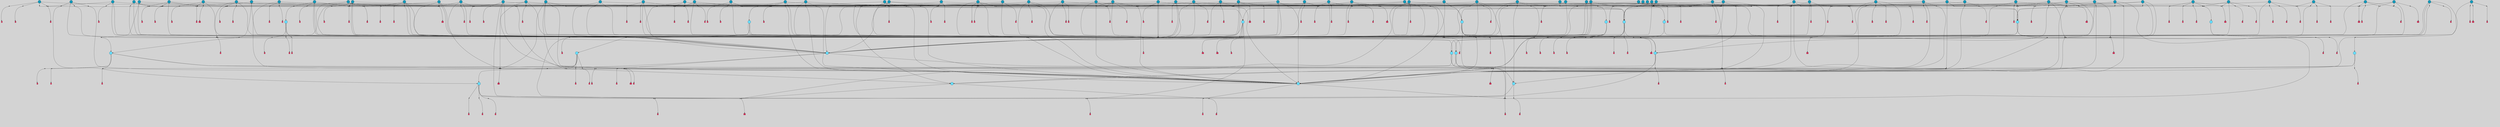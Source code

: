 // File exported with GEGELATI v1.3.1
// On the 2024-04-08 17:48:59
// With the File::TPGGraphDotExporter
digraph{
	graph[pad = "0.212, 0.055" bgcolor = lightgray]
	node[shape=circle style = filled label = ""]
		T3 [fillcolor="#66ddff"]
		T4 [fillcolor="#66ddff"]
		T7 [fillcolor="#66ddff"]
		T9 [fillcolor="#66ddff"]
		T11 [fillcolor="#66ddff"]
		T24 [fillcolor="#66ddff"]
		T27 [fillcolor="#66ddff"]
		T54 [fillcolor="#66ddff"]
		T129 [fillcolor="#66ddff"]
		T130 [fillcolor="#66ddff"]
		T164 [fillcolor="#66ddff"]
		T207 [fillcolor="#66ddff"]
		T250 [fillcolor="#1199bb"]
		T264 [fillcolor="#1199bb"]
		T311 [fillcolor="#66ddff"]
		T317 [fillcolor="#66ddff"]
		T318 [fillcolor="#1199bb"]
		T344 [fillcolor="#1199bb"]
		T365 [fillcolor="#66ddff"]
		T415 [fillcolor="#66ddff"]
		T423 [fillcolor="#66ddff"]
		T430 [fillcolor="#1199bb"]
		T455 [fillcolor="#66ddff"]
		T465 [fillcolor="#1199bb"]
		T470 [fillcolor="#1199bb"]
		T476 [fillcolor="#1199bb"]
		T503 [fillcolor="#1199bb"]
		T508 [fillcolor="#1199bb"]
		T519 [fillcolor="#1199bb"]
		T523 [fillcolor="#66ddff"]
		T532 [fillcolor="#1199bb"]
		T542 [fillcolor="#1199bb"]
		T546 [fillcolor="#1199bb"]
		T551 [fillcolor="#1199bb"]
		T562 [fillcolor="#1199bb"]
		T563 [fillcolor="#1199bb"]
		T345 [fillcolor="#1199bb"]
		T564 [fillcolor="#1199bb"]
		T567 [fillcolor="#1199bb"]
		T573 [fillcolor="#1199bb"]
		T575 [fillcolor="#1199bb"]
		T577 [fillcolor="#1199bb"]
		T579 [fillcolor="#1199bb"]
		T580 [fillcolor="#1199bb"]
		T581 [fillcolor="#1199bb"]
		T585 [fillcolor="#1199bb"]
		T587 [fillcolor="#1199bb"]
		T588 [fillcolor="#1199bb"]
		T591 [fillcolor="#1199bb"]
		T593 [fillcolor="#1199bb"]
		T597 [fillcolor="#66ddff"]
		T598 [fillcolor="#1199bb"]
		T600 [fillcolor="#1199bb"]
		T601 [fillcolor="#1199bb"]
		T603 [fillcolor="#1199bb"]
		T604 [fillcolor="#1199bb"]
		T605 [fillcolor="#1199bb"]
		T608 [fillcolor="#1199bb"]
		T610 [fillcolor="#1199bb"]
		T611 [fillcolor="#1199bb"]
		T612 [fillcolor="#1199bb"]
		T613 [fillcolor="#1199bb"]
		T614 [fillcolor="#1199bb"]
		T615 [fillcolor="#1199bb"]
		T616 [fillcolor="#1199bb"]
		T617 [fillcolor="#1199bb"]
		T618 [fillcolor="#1199bb"]
		T619 [fillcolor="#1199bb"]
		T620 [fillcolor="#1199bb"]
		T621 [fillcolor="#1199bb"]
		T622 [fillcolor="#1199bb"]
		T623 [fillcolor="#1199bb"]
		T624 [fillcolor="#1199bb"]
		T625 [fillcolor="#1199bb"]
		T626 [fillcolor="#1199bb"]
		T627 [fillcolor="#1199bb"]
		T628 [fillcolor="#1199bb"]
		T629 [fillcolor="#1199bb"]
		T630 [fillcolor="#1199bb"]
		T631 [fillcolor="#1199bb"]
		T632 [fillcolor="#1199bb"]
		T633 [fillcolor="#1199bb"]
		T634 [fillcolor="#1199bb"]
		T635 [fillcolor="#1199bb"]
		T636 [fillcolor="#1199bb"]
		T637 [fillcolor="#1199bb"]
		T638 [fillcolor="#1199bb"]
		T639 [fillcolor="#1199bb"]
		T640 [fillcolor="#1199bb"]
		T641 [fillcolor="#1199bb"]
		T642 [fillcolor="#1199bb"]
		T643 [fillcolor="#1199bb"]
		T644 [fillcolor="#1199bb"]
		T645 [fillcolor="#1199bb"]
		T646 [fillcolor="#1199bb"]
		T647 [fillcolor="#1199bb"]
		T648 [fillcolor="#1199bb"]
		T649 [fillcolor="#1199bb"]
		T650 [fillcolor="#1199bb"]
		T651 [fillcolor="#1199bb"]
		P6976 [fillcolor="#cccccc" shape=point] //6|
		I6976 [shape=box style=invis label="6|1&2|6#1|7&#92;n10|7&2|0#1|5&#92;n9|4&0|1#2|2&#92;n8|6&0|0#1|0&#92;n"]
		P6976 -> I6976[style=invis]
		A5175 [fillcolor="#ff3366" shape=box margin=0.03 width=0 height=0 label="3"]
		T3 -> P6976 -> A5175
		P6977 [fillcolor="#cccccc" shape=point] //3|
		I6977 [shape=box style=invis label="7|6&2|4#0|2&#92;n10|3&2|7#1|4&#92;n11|6&0|4#0|1&#92;n7|1&0|0#2|6&#92;n7|6&0|3#2|6&#92;n4|0&2|6#0|1&#92;n4|4&2|5#0|2&#92;n4|6&0|4#2|7&#92;n10|0&2|3#1|5&#92;n2|6&0|5#0|2&#92;n1|0&2|3#0|7&#92;n1|6&2|0#0|5&#92;n6|2&0|1#0|7&#92;n9|2&0|3#2|7&#92;n5|3&0|6#0|6&#92;n1|7&2|5#2|3&#92;n8|1&2|7#0|6&#92;n1|0&2|5#2|1&#92;n7|1&2|2#2|5&#92;n7|4&2|6#0|3&#92;n"]
		P6977 -> I6977[style=invis]
		A5176 [fillcolor="#ff3366" shape=box margin=0.03 width=0 height=0 label="4"]
		T3 -> P6977 -> A5176
		P6978 [fillcolor="#cccccc" shape=point] //7|
		I6978 [shape=box style=invis label="0|2&2|4#2|6&#92;n5|3&0|6#0|1&#92;n4|7&2|6#0|5&#92;n7|6&0|7#0|5&#92;n10|7&2|2#1|1&#92;n"]
		P6978 -> I6978[style=invis]
		A5177 [fillcolor="#ff3366" shape=box margin=0.03 width=0 height=0 label="4"]
		T4 -> P6978 -> A5177
		P6979 [fillcolor="#cccccc" shape=point] //0|
		I6979 [shape=box style=invis label="2|5&0|1#0|6&#92;n6|1&2|2#2|7&#92;n8|0&0|3#1|4&#92;n4|3&2|5#2|4&#92;n8|1&2|4#0|0&#92;n6|6&0|1#2|6&#92;n11|7&2|4#2|5&#92;n6|2&2|4#0|2&#92;n8|5&2|4#2|4&#92;n2|1&2|1#2|2&#92;n2|7&2|5#2|6&#92;n9|7&0|5#0|4&#92;n1|2&0|5#2|6&#92;n4|2&2|3#2|7&#92;n3|3&2|1#0|2&#92;n"]
		P6979 -> I6979[style=invis]
		A5178 [fillcolor="#ff3366" shape=box margin=0.03 width=0 height=0 label="5"]
		T4 -> P6979 -> A5178
		P6980 [fillcolor="#cccccc" shape=point] //-3|
		I6980 [shape=box style=invis label="1|6&2|7#0|7&#92;n10|2&0|7#1|3&#92;n9|6&2|7#2|2&#92;n5|3&0|7#0|7&#92;n1|6&2|3#0|0&#92;n2|3&2|3#2|2&#92;n5|1&2|6#0|6&#92;n"]
		P6980 -> I6980[style=invis]
		A5179 [fillcolor="#ff3366" shape=box margin=0.03 width=0 height=0 label="7"]
		T7 -> P6980 -> A5179
		P6981 [fillcolor="#cccccc" shape=point] //5|
		I6981 [shape=box style=invis label="0|5&2|3#0|1&#92;n0|6&2|1#2|4&#92;n6|2&2|6#0|7&#92;n7|4&0|3#0|1&#92;n5|4&0|7#1|6&#92;n9|1&0|5#2|2&#92;n6|3&2|3#1|7&#92;n11|7&2|4#1|6&#92;n2|5&0|1#0|0&#92;n4|7&0|0#0|2&#92;n6|2&0|6#0|0&#92;n2|1&2|6#2|4&#92;n10|0&2|0#1|0&#92;n6|6&2|4#0|6&#92;n"]
		P6981 -> I6981[style=invis]
		A5180 [fillcolor="#ff3366" shape=box margin=0.03 width=0 height=0 label="8"]
		T7 -> P6981 -> A5180
		P6982 [fillcolor="#cccccc" shape=point] //-6|
		I6982 [shape=box style=invis label="11|1&0|7#2|0&#92;n10|4&0|1#1|0&#92;n4|3&2|4#2|1&#92;n0|5&2|0#0|0&#92;n6|1&0|0#0|3&#92;n8|2&2|0#0|4&#92;n11|4&2|0#1|6&#92;n7|0&2|6#2|3&#92;n5|3&2|6#2|0&#92;n2|0&2|0#0|4&#92;n"]
		P6982 -> I6982[style=invis]
		A5181 [fillcolor="#ff3366" shape=box margin=0.03 width=0 height=0 label="9"]
		T9 -> P6982 -> A5181
		P6983 [fillcolor="#cccccc" shape=point] //2|
		I6983 [shape=box style=invis label="6|3&2|7#1|4&#92;n8|6&0|0#2|5&#92;n2|1&0|2#0|3&#92;n8|7&0|6#0|4&#92;n2|1&2|0#0|1&#92;n0|0&2|2#2|3&#92;n6|6&0|7#2|1&#92;n6|1&0|7#2|6&#92;n5|4&2|7#0|4&#92;n0|3&0|4#2|0&#92;n11|0&2|0#2|5&#92;n4|5&2|5#2|4&#92;n5|7&0|6#0|4&#92;n9|7&2|5#0|3&#92;n5|4&2|1#0|3&#92;n5|3&0|1#1|7&#92;n0|4&0|3#2|5&#92;n"]
		P6983 -> I6983[style=invis]
		A5182 [fillcolor="#ff3366" shape=box margin=0.03 width=0 height=0 label="10"]
		T9 -> P6983 -> A5182
		P6984 [fillcolor="#cccccc" shape=point] //6|
		I6984 [shape=box style=invis label="3|0&2|7#2|2&#92;n3|2&0|4#2|5&#92;n5|1&0|2#1|0&#92;n8|7&0|1#2|0&#92;n8|5&0|3#0|6&#92;n0|2&0|2#2|3&#92;n1|5&2|5#0|5&#92;n5|6&0|6#0|7&#92;n6|7&0|0#2|6&#92;n1|2&2|3#0|0&#92;n7|7&2|3#0|4&#92;n0|7&2|7#0|6&#92;n1|0&2|2#2|7&#92;n4|4&0|1#0|0&#92;n"]
		P6984 -> I6984[style=invis]
		A5183 [fillcolor="#ff3366" shape=box margin=0.03 width=0 height=0 label="11"]
		T11 -> P6984 -> A5183
		P6985 [fillcolor="#cccccc" shape=point] //-4|
		I6985 [shape=box style=invis label="4|1&0|4#2|6&#92;n1|2&2|2#2|0&#92;n1|2&2|0#0|6&#92;n8|4&2|3#2|5&#92;n5|5&2|1#1|0&#92;n"]
		P6985 -> I6985[style=invis]
		A5184 [fillcolor="#ff3366" shape=box margin=0.03 width=0 height=0 label="12"]
		T11 -> P6985 -> A5184
		P6986 [fillcolor="#cccccc" shape=point] //-3|
		I6986 [shape=box style=invis label="8|1&2|3#0|5&#92;n0|6&0|5#0|5&#92;n3|7&2|1#0|6&#92;n3|5&0|1#0|0&#92;n9|5&2|0#0|4&#92;n3|5&0|2#0|3&#92;n10|6&2|4#1|0&#92;n9|4&2|7#2|6&#92;n1|7&2|5#2|2&#92;n"]
		P6986 -> I6986[style=invis]
		A5185 [fillcolor="#ff3366" shape=box margin=0.03 width=0 height=0 label="5"]
		T4 -> P6986 -> A5185
		P6987 [fillcolor="#cccccc" shape=point] //1|
		I6987 [shape=box style=invis label="5|1&0|6#2|7&#92;n2|4&0|4#2|2&#92;n0|6&0|5#0|4&#92;n10|6&2|5#1|6&#92;n9|3&0|1#1|7&#92;n10|3&2|2#1|0&#92;n5|0&0|0#2|1&#92;n11|3&2|3#1|5&#92;n10|3&0|1#1|0&#92;n2|4&0|1#0|1&#92;n0|2&0|3#2|4&#92;n9|2&2|1#2|5&#92;n11|7&2|6#2|6&#92;n"]
		P6987 -> I6987[style=invis]
		T24 -> P6987 -> T7
		P6988 [fillcolor="#cccccc" shape=point] //5|
		I6988 [shape=box style=invis label="3|0&2|0#0|1&#92;n3|0&0|7#0|1&#92;n5|3&0|2#2|6&#92;n4|4&2|4#2|6&#92;n11|2&0|7#1|6&#92;n2|7&2|2#2|5&#92;n9|3&2|6#2|7&#92;n7|7&0|0#0|4&#92;n6|1&2|4#2|3&#92;n5|4&2|0#1|6&#92;n1|3&0|7#0|4&#92;n"]
		P6988 -> I6988[style=invis]
		A5186 [fillcolor="#ff3366" shape=box margin=0.03 width=0 height=0 label="7"]
		T24 -> P6988 -> A5186
		P6989 [fillcolor="#cccccc" shape=point] //-2|
		I6989 [shape=box style=invis label="4|1&0|4#0|3&#92;n4|2&0|5#2|0&#92;n5|5&2|6#0|5&#92;n1|4&0|1#0|2&#92;n6|3&2|7#1|5&#92;n0|4&2|0#0|3&#92;n8|5&2|5#1|2&#92;n10|7&2|7#1|1&#92;n3|4&0|0#2|1&#92;n3|6&2|5#2|5&#92;n8|3&0|1#0|7&#92;n10|0&2|7#1|3&#92;n4|1&2|4#0|1&#92;n9|3&2|0#0|4&#92;n3|6&2|0#0|4&#92;n1|2&0|6#2|1&#92;n4|0&2|1#2|2&#92;n"]
		P6989 -> I6989[style=invis]
		A5187 [fillcolor="#ff3366" shape=box margin=0.03 width=0 height=0 label="14"]
		T24 -> P6989 -> A5187
		P6990 [fillcolor="#cccccc" shape=point] //2|
		I6990 [shape=box style=invis label="9|1&2|3#0|1&#92;n5|2&2|0#2|4&#92;n3|6&2|5#2|7&#92;n7|0&2|5#0|4&#92;n1|2&0|3#0|5&#92;n7|3&2|7#0|0&#92;n"]
		P6990 -> I6990[style=invis]
		A5188 [fillcolor="#ff3366" shape=box margin=0.03 width=0 height=0 label="2"]
		T27 -> P6990 -> A5188
		P6991 [fillcolor="#cccccc" shape=point] //-6|
		I6991 [shape=box style=invis label="7|5&0|4#0|4&#92;n11|0&2|5#2|1&#92;n"]
		P6991 -> I6991[style=invis]
		A5189 [fillcolor="#ff3366" shape=box margin=0.03 width=0 height=0 label="3"]
		T27 -> P6991 -> A5189
		T27 -> P6977
		T27 -> P6979
		P6992 [fillcolor="#cccccc" shape=point] //0|
		I6992 [shape=box style=invis label="4|0&0|3#2|7&#92;n10|2&0|3#1|7&#92;n3|5&0|2#0|3&#92;n4|5&0|0#2|1&#92;n10|7&2|0#1|2&#92;n5|3&2|3#1|6&#92;n9|5&2|0#0|4&#92;n5|4&2|7#0|2&#92;n10|3&2|7#1|4&#92;n7|2&0|1#2|6&#92;n8|6&0|5#0|5&#92;n8|7&2|3#0|5&#92;n2|6&2|4#0|0&#92;n"]
		P6992 -> I6992[style=invis]
		A5190 [fillcolor="#ff3366" shape=box margin=0.03 width=0 height=0 label="5"]
		T27 -> P6992 -> A5190
		P6993 [fillcolor="#cccccc" shape=point] //8|
		I6993 [shape=box style=invis label="9|0&0|1#2|0&#92;n10|1&2|5#1|4&#92;n8|2&2|6#0|4&#92;n2|4&2|5#2|3&#92;n4|2&2|2#0|2&#92;n7|5&0|2#0|0&#92;n8|2&2|1#1|3&#92;n8|7&0|7#2|1&#92;n1|1&0|0#0|7&#92;n5|6&2|5#1|0&#92;n6|6&2|5#0|0&#92;n11|4&0|3#2|6&#92;n4|2&2|4#0|7&#92;n5|6&0|1#2|0&#92;n11|3&0|2#0|7&#92;n"]
		P6993 -> I6993[style=invis]
		A5191 [fillcolor="#ff3366" shape=box margin=0.03 width=0 height=0 label="6"]
		T54 -> P6993 -> A5191
		T54 -> P6988
		P6994 [fillcolor="#cccccc" shape=point] //-10|
		I6994 [shape=box style=invis label="3|6&0|0#0|4&#92;n4|1&2|4#0|1&#92;n5|1&0|1#0|4&#92;n5|5&2|6#0|5&#92;n6|5&0|6#0|3&#92;n11|1&2|0#0|1&#92;n0|7&2|0#0|3&#92;n1|2&0|6#0|1&#92;n8|0&0|4#2|0&#92;n0|4&0|7#2|7&#92;n7|0&2|7#1|3&#92;n3|1&0|5#2|5&#92;n5|1&0|4#0|3&#92;n2|2&0|2#0|0&#92;n8|3&0|1#0|7&#92;n3|0&0|3#0|5&#92;n7|2&0|5#2|0&#92;n6|3&2|7#1|5&#92;n4|7&2|7#2|1&#92;n"]
		P6994 -> I6994[style=invis]
		A5192 [fillcolor="#ff3366" shape=box margin=0.03 width=0 height=0 label="14"]
		T54 -> P6994 -> A5192
		T54 -> P6981
		T129 -> P6993
		T129 -> P6988
		P6995 [fillcolor="#cccccc" shape=point] //10|
		I6995 [shape=box style=invis label="4|5&2|7#2|1&#92;n1|7&2|3#0|6&#92;n3|5&2|2#0|3&#92;n10|3&0|7#1|4&#92;n7|1&0|4#2|6&#92;n10|2&0|3#1|7&#92;n9|5&2|0#0|4&#92;n4|0&0|3#2|7&#92;n11|4&2|6#1|2&#92;n5|4&2|7#0|2&#92;n2|6&2|4#0|0&#92;n6|5&0|7#2|1&#92;n5|3&2|3#1|6&#92;n10|7&2|0#1|2&#92;n"]
		P6995 -> I6995[style=invis]
		A5193 [fillcolor="#ff3366" shape=box margin=0.03 width=0 height=0 label="5"]
		T129 -> P6995 -> A5193
		P6996 [fillcolor="#cccccc" shape=point] //5|
		I6996 [shape=box style=invis label="9|4&2|3#1|3&#92;n0|4&2|4#0|5&#92;n6|1&2|6#2|5&#92;n4|0&0|5#2|0&#92;n"]
		P6996 -> I6996[style=invis]
		A5194 [fillcolor="#ff3366" shape=box margin=0.03 width=0 height=0 label="7"]
		T129 -> P6996 -> A5194
		P6997 [fillcolor="#cccccc" shape=point] //6|
		I6997 [shape=box style=invis label="9|4&2|7#0|6&#92;n8|4&0|1#1|0&#92;n1|3&0|0#2|1&#92;n2|4&0|6#2|2&#92;n5|1&2|5#0|7&#92;n3|0&0|3#2|6&#92;n2|2&2|6#0|2&#92;n8|4&0|4#2|2&#92;n5|1&2|4#0|3&#92;n9|4&0|6#0|6&#92;n5|0&2|2#1|5&#92;n11|7&0|0#1|1&#92;n0|4&0|3#0|3&#92;n7|7&2|4#2|5&#92;n1|5&0|1#2|1&#92;n"]
		P6997 -> I6997[style=invis]
		A5195 [fillcolor="#ff3366" shape=box margin=0.03 width=0 height=0 label="1"]
		T129 -> P6997 -> A5195
		P6998 [fillcolor="#cccccc" shape=point] //-5|
		I6998 [shape=box style=invis label="10|6&2|5#1|6&#92;n9|3&0|1#1|7&#92;n2|4&0|1#0|1&#92;n11|3&0|7#1|6&#92;n5|1&0|6#2|7&#92;n8|0&0|0#0|1&#92;n0|6&0|7#0|4&#92;n6|7&2|6#2|6&#92;n11|0&2|3#0|5&#92;n"]
		P6998 -> I6998[style=invis]
		T130 -> P6998 -> T7
		P6999 [fillcolor="#cccccc" shape=point] //9|
		I6999 [shape=box style=invis label="9|0&2|4#1|2&#92;n10|3&0|5#1|7&#92;n"]
		P6999 -> I6999[style=invis]
		A5196 [fillcolor="#ff3366" shape=box margin=0.03 width=0 height=0 label="3"]
		T130 -> P6999 -> A5196
		P7000 [fillcolor="#cccccc" shape=point] //4|
		I7000 [shape=box style=invis label="7|1&2|6#1|3&#92;n10|1&0|3#1|6&#92;n8|5&2|3#2|1&#92;n11|5&0|0#2|6&#92;n4|1&0|6#0|0&#92;n11|1&0|2#0|3&#92;n2|0&2|1#0|7&#92;n"]
		P7000 -> I7000[style=invis]
		A5197 [fillcolor="#ff3366" shape=box margin=0.03 width=0 height=0 label="2"]
		T130 -> P7000 -> A5197
		P7001 [fillcolor="#cccccc" shape=point] //-10|
		I7001 [shape=box style=invis label="8|4&0|2#0|1&#92;n5|3&2|6#2|7&#92;n3|1&2|7#0|6&#92;n4|7&0|4#0|2&#92;n1|7&2|6#0|4&#92;n10|5&2|1#1|5&#92;n4|0&0|7#0|7&#92;n6|6&0|0#0|1&#92;n10|4&2|1#1|0&#92;n"]
		P7001 -> I7001[style=invis]
		A5198 [fillcolor="#ff3366" shape=box margin=0.03 width=0 height=0 label="5"]
		T130 -> P7001 -> A5198
		T164 -> P6979
		P7002 [fillcolor="#cccccc" shape=point] //-1|
		I7002 [shape=box style=invis label="6|4&0|4#2|4&#92;n4|5&2|5#2|4&#92;n9|7&2|5#0|3&#92;n3|7&2|6#0|6&#92;n8|7&0|6#0|4&#92;n2|1&2|0#0|1&#92;n8|6&0|0#2|5&#92;n2|1&0|2#0|3&#92;n6|1&0|7#2|6&#92;n6|3&0|1#1|6&#92;n5|4&2|7#0|4&#92;n0|7&0|4#2|0&#92;n11|0&2|0#2|5&#92;n3|7&2|0#2|7&#92;n8|3&2|7#1|4&#92;n5|7&0|6#0|4&#92;n0|0&2|3#2|3&#92;n5|4&2|1#0|3&#92;n0|4&0|3#2|5&#92;n"]
		P7002 -> I7002[style=invis]
		A5199 [fillcolor="#ff3366" shape=box margin=0.03 width=0 height=0 label="10"]
		T164 -> P7002 -> A5199
		P7003 [fillcolor="#cccccc" shape=point] //-7|
		I7003 [shape=box style=invis label="6|1&0|2#0|3&#92;n1|2&0|1#2|0&#92;n10|3&2|2#1|1&#92;n0|1&0|2#0|7&#92;n4|6&2|7#2|4&#92;n6|0&2|7#0|6&#92;n"]
		P7003 -> I7003[style=invis]
		A5200 [fillcolor="#ff3366" shape=box margin=0.03 width=0 height=0 label="7"]
		T164 -> P7003 -> A5200
		P7004 [fillcolor="#cccccc" shape=point] //-6|
		I7004 [shape=box style=invis label="11|7&0|1#0|6&#92;n3|5&0|1#0|3&#92;n1|5&0|5#0|6&#92;n1|7&2|5#2|2&#92;n0|0&0|2#2|2&#92;n4|4&0|1#0|5&#92;n6|4&2|2#0|2&#92;n0|6&2|5#0|5&#92;n0|3&2|2#2|6&#92;n"]
		P7004 -> I7004[style=invis]
		A5201 [fillcolor="#ff3366" shape=box margin=0.03 width=0 height=0 label="5"]
		T164 -> P7004 -> A5201
		P7005 [fillcolor="#cccccc" shape=point] //4|
		I7005 [shape=box style=invis label="4|3&0|6#0|3&#92;n5|7&2|3#2|2&#92;n5|6&0|7#1|2&#92;n1|4&2|6#0|3&#92;n8|4&2|1#2|5&#92;n9|5&2|4#1|4&#92;n2|4&0|5#0|7&#92;n10|0&0|6#1|3&#92;n3|0&0|6#0|2&#92;n2|7&2|7#2|6&#92;n5|2&0|5#1|5&#92;n10|4&2|5#1|7&#92;n4|0&0|4#2|4&#92;n11|1&0|4#2|6&#92;n10|6&2|0#1|4&#92;n9|7&0|3#1|4&#92;n4|5&2|7#0|6&#92;n11|5&2|6#2|3&#92;n0|3&0|5#0|1&#92;n"]
		P7005 -> I7005[style=invis]
		A5202 [fillcolor="#ff3366" shape=box margin=0.03 width=0 height=0 label="13"]
		T164 -> P7005 -> A5202
		P7006 [fillcolor="#cccccc" shape=point] //7|
		I7006 [shape=box style=invis label="7|0&2|1#2|0&#92;n9|7&2|1#1|7&#92;n8|2&0|1#1|0&#92;n6|6&0|2#1|1&#92;n2|2&0|5#0|0&#92;n5|7&0|0#2|1&#92;n5|1&2|5#1|5&#92;n4|7&2|4#2|3&#92;n10|5&2|2#1|5&#92;n1|3&2|2#2|0&#92;n10|2&2|6#1|5&#92;n"]
		P7006 -> I7006[style=invis]
		A5203 [fillcolor="#ff3366" shape=box margin=0.03 width=0 height=0 label="1"]
		T207 -> P7006 -> A5203
		P7007 [fillcolor="#cccccc" shape=point] //-3|
		I7007 [shape=box style=invis label="3|7&0|0#0|2&#92;n11|5&0|1#1|1&#92;n4|1&0|6#2|6&#92;n4|0&0|1#0|5&#92;n"]
		P7007 -> I7007[style=invis]
		T207 -> P7007 -> T24
		P7008 [fillcolor="#cccccc" shape=point] //5|
		I7008 [shape=box style=invis label="8|1&2|6#0|6&#92;n3|0&0|7#0|1&#92;n11|3&0|2#2|6&#92;n4|4&2|4#2|6&#92;n11|2&0|7#1|6&#92;n2|7&2|2#2|5&#92;n7|7&0|0#0|4&#92;n6|1&2|4#2|3&#92;n5|4&2|0#1|6&#92;n3|0&2|0#0|1&#92;n1|3&0|7#0|4&#92;n"]
		P7008 -> I7008[style=invis]
		A5204 [fillcolor="#ff3366" shape=box margin=0.03 width=0 height=0 label="7"]
		T207 -> P7008 -> A5204
		P7009 [fillcolor="#cccccc" shape=point] //5|
		I7009 [shape=box style=invis label="10|4&2|6#1|2&#92;n8|4&0|1#1|0&#92;n0|4&2|6#0|0&#92;n8|4&2|5#2|1&#92;n7|5&2|5#1|0&#92;n3|6&0|6#2|2&#92;n1|7&0|7#0|5&#92;n2|0&0|7#2|4&#92;n9|4&2|6#2|7&#92;n2|6&2|2#0|0&#92;n11|7&2|7#0|7&#92;n5|5&0|0#0|1&#92;n10|1&0|0#1|0&#92;n7|3&0|1#2|5&#92;n9|2&2|7#1|5&#92;n9|0&2|5#1|2&#92;n1|6&2|4#2|2&#92;n3|3&2|2#0|7&#92;n1|6&2|0#0|0&#92;n6|4&2|6#1|0&#92;n"]
		P7009 -> I7009[style=invis]
		A5205 [fillcolor="#ff3366" shape=box margin=0.03 width=0 height=0 label="1"]
		T207 -> P7009 -> A5205
		P7010 [fillcolor="#cccccc" shape=point] //7|
		I7010 [shape=box style=invis label="6|1&2|6#2|7&#92;n7|0&2|4#2|3&#92;n3|3&0|7#0|6&#92;n5|4&0|2#2|4&#92;n8|5&2|6#2|7&#92;n0|0&2|3#0|3&#92;n5|4&2|4#2|6&#92;n"]
		P7010 -> I7010[style=invis]
		T207 -> P7010 -> T4
		P7011 [fillcolor="#cccccc" shape=point] //8|
		I7011 [shape=box style=invis label="5|4&2|1#1|0&#92;n3|0&0|3#2|0&#92;n3|7&2|2#0|6&#92;n6|6&0|2#2|4&#92;n0|0&0|2#0|6&#92;n"]
		P7011 -> I7011[style=invis]
		T250 -> P7011 -> T164
		P7012 [fillcolor="#cccccc" shape=point] //5|
		I7012 [shape=box style=invis label="3|0&2|0#2|1&#92;n3|0&0|7#0|1&#92;n5|3&0|2#2|6&#92;n4|4&2|4#2|6&#92;n5|4&2|0#1|6&#92;n2|7&2|2#2|5&#92;n1|3&0|7#0|4&#92;n11|6&2|2#0|7&#92;n7|7&0|0#0|4&#92;n6|1&2|4#2|3&#92;n11|0&0|7#1|6&#92;n9|3&2|6#2|7&#92;n"]
		P7012 -> I7012[style=invis]
		A5206 [fillcolor="#ff3366" shape=box margin=0.03 width=0 height=0 label="7"]
		T250 -> P7012 -> A5206
		P7013 [fillcolor="#cccccc" shape=point] //7|
		I7013 [shape=box style=invis label="7|4&2|7#0|4&#92;n4|6&0|1#2|5&#92;n2|1&2|3#0|0&#92;n4|3&2|0#0|1&#92;n0|0&2|7#2|7&#92;n7|7&0|5#2|3&#92;n5|0&2|1#2|2&#92;n10|0&0|4#1|2&#92;n4|4&0|7#0|0&#92;n6|7&0|2#0|1&#92;n1|4&2|5#0|4&#92;n"]
		P7013 -> I7013[style=invis]
		A5207 [fillcolor="#ff3366" shape=box margin=0.03 width=0 height=0 label="0"]
		T250 -> P7013 -> A5207
		T250 -> P6988
		P7014 [fillcolor="#cccccc" shape=point] //10|
		I7014 [shape=box style=invis label="6|1&2|4#2|3&#92;n3|0&0|7#0|1&#92;n5|3&0|2#2|6&#92;n4|4&0|4#2|6&#92;n5|4&2|0#1|6&#92;n10|5&0|6#1|5&#92;n2|5&2|1#2|2&#92;n1|3&0|7#0|4&#92;n3|0&2|0#0|1&#92;n11|2&0|5#1|6&#92;n9|3&2|6#2|7&#92;n7|7&0|0#0|4&#92;n"]
		P7014 -> I7014[style=invis]
		A5208 [fillcolor="#ff3366" shape=box margin=0.03 width=0 height=0 label="7"]
		T250 -> P7014 -> A5208
		P7015 [fillcolor="#cccccc" shape=point] //-2|
		I7015 [shape=box style=invis label="11|7&2|0#1|7&#92;n4|3&0|1#2|5&#92;n0|4&2|4#2|7&#92;n1|6&0|0#0|4&#92;n4|0&0|0#0|5&#92;n0|6&2|3#2|0&#92;n9|6&2|5#1|3&#92;n0|7&2|1#2|5&#92;n4|4&0|5#0|1&#92;n10|4&0|0#1|0&#92;n"]
		P7015 -> I7015[style=invis]
		A5209 [fillcolor="#ff3366" shape=box margin=0.03 width=0 height=0 label="12"]
		T264 -> P7015 -> A5209
		P7016 [fillcolor="#cccccc" shape=point] //-3|
		I7016 [shape=box style=invis label="7|2&2|4#0|2&#92;n4|1&2|6#0|1&#92;n11|6&0|4#0|1&#92;n7|1&0|0#2|6&#92;n6|2&0|1#0|7&#92;n10|3&2|7#1|4&#92;n3|5&2|3#0|1&#92;n4|4&2|5#0|2&#92;n4|6&0|4#2|7&#92;n2|5&0|5#0|2&#92;n10|0&2|3#1|4&#92;n0|1&2|7#0|6&#92;n7|6&0|3#2|6&#92;n1|3&0|6#2|0&#92;n5|3&0|6#0|6&#92;n1|4&2|5#2|3&#92;n1|6&2|0#0|5&#92;n9|2&0|3#2|7&#92;n7|1&2|2#2|5&#92;n"]
		P7016 -> I7016[style=invis]
		T264 -> P7016 -> T207
		P7017 [fillcolor="#cccccc" shape=point] //2|
		I7017 [shape=box style=invis label="4|1&0|4#2|6&#92;n5|5&2|1#1|0&#92;n1|0&2|0#0|6&#92;n8|4&2|3#2|5&#92;n"]
		P7017 -> I7017[style=invis]
		T264 -> P7017 -> T11
		P7018 [fillcolor="#cccccc" shape=point] //2|
		I7018 [shape=box style=invis label="11|0&2|3#0|7&#92;n10|4&2|5#1|6&#92;n4|7&0|2#2|3&#92;n6|0&2|6#0|6&#92;n9|0&0|7#0|5&#92;n7|2&2|4#1|2&#92;n5|1&2|6#2|7&#92;n"]
		P7018 -> I7018[style=invis]
		T311 -> P7018 -> T7
		P7019 [fillcolor="#cccccc" shape=point] //5|
		I7019 [shape=box style=invis label="5|4&2|0#1|6&#92;n3|0&0|7#0|1&#92;n5|3&0|2#2|6&#92;n11|2&0|7#1|6&#92;n2|7&2|2#2|5&#92;n9|3&2|6#2|7&#92;n7|7&0|0#0|4&#92;n6|1&2|4#2|3&#92;n3|0&2|0#0|1&#92;n1|3&2|7#0|4&#92;n"]
		P7019 -> I7019[style=invis]
		A5210 [fillcolor="#ff3366" shape=box margin=0.03 width=0 height=0 label="7"]
		T311 -> P7019 -> A5210
		T311 -> P7015
		P7020 [fillcolor="#cccccc" shape=point] //-1|
		I7020 [shape=box style=invis label="1|7&2|1#0|6&#92;n8|1&2|3#0|5&#92;n10|6&2|7#1|0&#92;n1|7&2|5#0|2&#92;n0|3&0|3#2|2&#92;n3|5&0|1#0|0&#92;n3|5&0|2#0|3&#92;n1|5&2|0#0|4&#92;n5|7&2|2#2|5&#92;n4|0&2|3#0|3&#92;n"]
		P7020 -> I7020[style=invis]
		T311 -> P7020 -> T3
		P7021 [fillcolor="#cccccc" shape=point] //2|
		I7021 [shape=box style=invis label="4|1&0|5#0|1&#92;n6|4&0|7#2|4&#92;n10|5&2|6#1|4&#92;n9|2&0|4#2|3&#92;n6|2&2|3#1|7&#92;n8|1&0|2#0|3&#92;n4|0&2|0#0|1&#92;n"]
		P7021 -> I7021[style=invis]
		T311 -> P7021 -> T54
		P7022 [fillcolor="#cccccc" shape=point] //7|
		I7022 [shape=box style=invis label="9|6&2|6#1|3&#92;n9|7&2|0#1|7&#92;n3|0&2|0#0|0&#92;n1|6&0|0#0|4&#92;n7|4&0|3#0|1&#92;n"]
		P7022 -> I7022[style=invis]
		A5211 [fillcolor="#ff3366" shape=box margin=0.03 width=0 height=0 label="12"]
		T318 -> P7022 -> A5211
		P7023 [fillcolor="#cccccc" shape=point] //-9|
		I7023 [shape=box style=invis label="7|1&0|0#2|6&#92;n1|6&0|4#2|7&#92;n7|6&2|4#0|2&#92;n10|7&2|1#1|3&#92;n7|6&0|3#2|6&#92;n4|0&2|2#2|1&#92;n1|0&0|5#2|3&#92;n6|1&2|6#1|1&#92;n7|4&2|6#1|0&#92;n9|5&0|1#0|2&#92;n9|2&0|3#0|7&#92;n6|0&2|7#0|6&#92;n10|5&2|3#1|5&#92;n10|0&2|7#1|4&#92;n1|0&2|3#0|7&#92;n5|2&0|6#0|6&#92;n2|6&0|1#0|2&#92;n7|4&2|5#0|3&#92;n3|6&2|4#0|5&#92;n1|6&2|0#0|5&#92;n"]
		P7023 -> I7023[style=invis]
		A5212 [fillcolor="#ff3366" shape=box margin=0.03 width=0 height=0 label="4"]
		T318 -> P7023 -> A5212
		P7024 [fillcolor="#cccccc" shape=point] //-7|
		I7024 [shape=box style=invis label="9|1&2|7#2|1&#92;n7|0&2|0#2|7&#92;n2|3&2|3#2|2&#92;n8|5&2|1#0|3&#92;n5|5&0|7#0|1&#92;n1|6&2|7#0|7&#92;n10|2&0|7#1|3&#92;n6|4&2|2#2|4&#92;n0|6&2|5#0|2&#92;n"]
		P7024 -> I7024[style=invis]
		A5213 [fillcolor="#ff3366" shape=box margin=0.03 width=0 height=0 label="7"]
		T318 -> P7024 -> A5213
		P7025 [fillcolor="#cccccc" shape=point] //3|
		I7025 [shape=box style=invis label="7|6&2|4#0|2&#92;n10|3&2|7#1|4&#92;n11|6&0|4#0|1&#92;n7|1&0|0#2|6&#92;n7|6&0|3#2|6&#92;n4|0&2|6#0|1&#92;n4|4&2|5#0|2&#92;n4|6&0|4#2|7&#92;n10|0&2|3#1|5&#92;n2|6&0|5#0|2&#92;n1|0&2|3#0|7&#92;n1|6&2|0#0|5&#92;n6|2&0|1#0|7&#92;n9|2&0|3#2|7&#92;n5|3&0|6#0|6&#92;n1|7&2|5#2|3&#92;n8|1&2|7#0|6&#92;n1|0&2|5#2|1&#92;n7|1&2|2#2|5&#92;n7|4&2|6#0|3&#92;n"]
		P7025 -> I7025[style=invis]
		A5214 [fillcolor="#ff3366" shape=box margin=0.03 width=0 height=0 label="4"]
		T317 -> P7025 -> A5214
		P7026 [fillcolor="#cccccc" shape=point] //6|
		I7026 [shape=box style=invis label="6|1&2|6#1|7&#92;n10|7&2|0#1|5&#92;n9|4&0|1#2|2&#92;n8|6&0|0#1|0&#92;n"]
		P7026 -> I7026[style=invis]
		A5215 [fillcolor="#ff3366" shape=box margin=0.03 width=0 height=0 label="3"]
		T317 -> P7026 -> A5215
		P7027 [fillcolor="#cccccc" shape=point] //-9|
		I7027 [shape=box style=invis label="11|5&0|0#2|6&#92;n8|5&2|3#2|1&#92;n7|1&0|6#1|3&#92;n11|4&0|2#0|1&#92;n9|0&2|7#1|6&#92;n10|1&0|3#1|6&#92;n0|3&0|4#2|5&#92;n5|7&2|3#1|6&#92;n2|0&2|1#0|7&#92;n"]
		P7027 -> I7027[style=invis]
		A5216 [fillcolor="#ff3366" shape=box margin=0.03 width=0 height=0 label="2"]
		T318 -> P7027 -> A5216
		P7028 [fillcolor="#cccccc" shape=point] //-1|
		I7028 [shape=box style=invis label="1|7&2|1#0|6&#92;n8|1&2|3#0|5&#92;n10|6&2|7#1|0&#92;n1|7&2|5#0|2&#92;n0|3&0|3#2|2&#92;n3|5&0|1#0|0&#92;n3|5&0|2#0|3&#92;n1|5&2|0#0|4&#92;n5|7&2|2#2|5&#92;n4|0&2|3#0|3&#92;n"]
		P7028 -> I7028[style=invis]
		T318 -> P7028 -> T317
		P7029 [fillcolor="#cccccc" shape=point] //-4|
		I7029 [shape=box style=invis label="7|2&2|4#0|2&#92;n4|1&2|6#0|1&#92;n0|1&2|7#0|6&#92;n6|2&0|1#0|7&#92;n10|3&2|7#1|4&#92;n3|5&2|3#0|1&#92;n4|4&2|5#0|2&#92;n4|6&0|4#2|7&#92;n2|5&0|5#0|2&#92;n10|0&2|3#1|4&#92;n11|6&0|4#0|1&#92;n7|6&0|3#2|6&#92;n1|3&0|6#2|0&#92;n5|3&0|6#0|6&#92;n1|4&2|5#2|3&#92;n1|1&2|0#0|5&#92;n9|2&0|3#2|7&#92;n7|1&2|2#2|5&#92;n"]
		P7029 -> I7029[style=invis]
		T344 -> P7029 -> T207
		T344 -> P7017
		T344 -> P7017
		P7030 [fillcolor="#cccccc" shape=point] //2|
		I7030 [shape=box style=invis label="11|2&2|1#2|2&#92;n0|1&0|0#0|6&#92;n9|2&0|4#2|2&#92;n9|7&2|0#0|0&#92;n4|5&0|6#2|7&#92;n6|7&0|2#0|1&#92;n5|6&0|2#1|0&#92;n11|6&2|1#2|1&#92;n11|0&0|0#2|3&#92;n8|4&0|7#1|1&#92;n11|3&0|7#1|6&#92;n9|2&2|1#2|5&#92;n11|7&0|2#0|2&#92;n"]
		P7030 -> I7030[style=invis]
		T365 -> P7030 -> T3
		P7031 [fillcolor="#cccccc" shape=point] //4|
		I7031 [shape=box style=invis label="7|1&0|6#0|1&#92;n6|7&2|7#1|7&#92;n10|1&2|1#1|1&#92;n9|6&2|2#1|4&#92;n4|7&0|4#2|2&#92;n9|6&0|5#1|1&#92;n10|0&2|6#1|6&#92;n5|1&0|1#2|3&#92;n10|1&0|5#1|0&#92;n3|4&2|3#0|0&#92;n8|2&0|5#2|4&#92;n1|6&2|0#0|0&#92;n2|3&0|1#2|6&#92;n5|2&2|2#1|6&#92;n2|2&0|1#2|1&#92;n3|1&2|7#0|3&#92;n6|7&2|3#0|4&#92;n"]
		P7031 -> I7031[style=invis]
		A5217 [fillcolor="#ff3366" shape=box margin=0.03 width=0 height=0 label="10"]
		T365 -> P7031 -> A5217
		P7032 [fillcolor="#cccccc" shape=point] //3|
		I7032 [shape=box style=invis label="4|7&0|7#2|7&#92;n11|5&2|6#0|2&#92;n5|5&2|6#2|0&#92;n3|2&0|6#0|3&#92;n10|2&2|5#1|5&#92;n9|4&2|3#1|5&#92;n2|5&2|7#2|4&#92;n11|3&2|5#1|0&#92;n7|0&0|7#2|1&#92;n1|2&0|5#0|1&#92;n"]
		P7032 -> I7032[style=invis]
		A5218 [fillcolor="#ff3366" shape=box margin=0.03 width=0 height=0 label="5"]
		T365 -> P7032 -> A5218
		T415 -> P6997
		P7033 [fillcolor="#cccccc" shape=point] //-2|
		I7033 [shape=box style=invis label="2|4&2|5#2|6&#92;n10|0&2|7#1|7&#92;n"]
		P7033 -> I7033[style=invis]
		T415 -> P7033 -> T27
		P7034 [fillcolor="#cccccc" shape=point] //6|
		I7034 [shape=box style=invis label="6|3&2|5#1|5&#92;n11|6&0|7#2|1&#92;n1|4&2|2#0|6&#92;n3|7&0|6#2|5&#92;n7|3&2|6#2|5&#92;n1|0&2|5#0|3&#92;n10|5&2|2#1|1&#92;n10|7&0|1#1|6&#92;n11|0&0|6#0|6&#92;n10|5&2|6#1|5&#92;n3|3&0|1#0|3&#92;n7|5&2|1#2|6&#92;n7|4&0|7#2|4&#92;n0|0&2|3#0|0&#92;n"]
		P7034 -> I7034[style=invis]
		T415 -> P7034 -> T9
		P7035 [fillcolor="#cccccc" shape=point] //10|
		I7035 [shape=box style=invis label="4|5&2|7#2|1&#92;n1|7&2|3#0|6&#92;n3|5&2|2#0|3&#92;n10|3&0|7#1|4&#92;n7|1&0|4#2|6&#92;n10|2&0|3#1|7&#92;n9|5&2|0#0|4&#92;n4|0&0|3#2|7&#92;n11|4&2|6#1|2&#92;n5|4&2|7#0|2&#92;n2|6&2|4#0|0&#92;n6|5&0|7#2|1&#92;n5|3&2|3#1|6&#92;n10|7&2|0#1|2&#92;n"]
		P7035 -> I7035[style=invis]
		A5219 [fillcolor="#ff3366" shape=box margin=0.03 width=0 height=0 label="5"]
		T415 -> P7035 -> A5219
		P7036 [fillcolor="#cccccc" shape=point] //10|
		I7036 [shape=box style=invis label="7|0&2|7#2|2&#92;n8|3&2|1#2|3&#92;n1|6&2|4#0|7&#92;n5|7&2|7#1|1&#92;n8|5&2|2#1|2&#92;n8|0&2|6#2|2&#92;n11|5&0|0#0|1&#92;n0|4&0|3#0|6&#92;n9|2&2|7#2|2&#92;n6|2&0|7#1|1&#92;n9|2&0|2#0|6&#92;n"]
		P7036 -> I7036[style=invis]
		A5220 [fillcolor="#ff3366" shape=box margin=0.03 width=0 height=0 label="7"]
		T415 -> P7036 -> A5220
		T423 -> P6988
		T423 -> P6987
		P7037 [fillcolor="#cccccc" shape=point] //5|
		I7037 [shape=box style=invis label="1|6&2|7#0|7&#92;n7|0&2|7#2|2&#92;n5|0&2|0#0|4&#92;n10|2&0|7#1|4&#92;n1|4&2|3#0|0&#92;n5|3&0|7#2|7&#92;n7|0&2|6#0|3&#92;n2|1&0|2#0|1&#92;n2|3&2|3#2|2&#92;n"]
		P7037 -> I7037[style=invis]
		A5221 [fillcolor="#ff3366" shape=box margin=0.03 width=0 height=0 label="7"]
		T423 -> P7037 -> A5221
		P7038 [fillcolor="#cccccc" shape=point] //4|
		I7038 [shape=box style=invis label="4|3&0|2#2|3&#92;n9|4&0|7#0|5&#92;n9|2&2|3#0|4&#92;n10|4&2|5#1|7&#92;n7|2&2|6#2|1&#92;n7|2&2|4#1|2&#92;n2|5&2|6#2|6&#92;n2|0&2|7#0|3&#92;n4|5&0|2#2|4&#92;n5|1&2|1#2|7&#92;n"]
		P7038 -> I7038[style=invis]
		T430 -> P7038 -> T7
		T430 -> P6988
		P7039 [fillcolor="#cccccc" shape=point] //2|
		I7039 [shape=box style=invis label="7|5&0|2#0|0&#92;n10|6&2|1#1|3&#92;n0|4&2|2#0|2&#92;n7|0&2|4#1|2&#92;n9|0&2|1#1|0&#92;n10|7&0|1#1|5&#92;n4|4&0|7#2|7&#92;n"]
		P7039 -> I7039[style=invis]
		T430 -> P7039 -> T311
		P7040 [fillcolor="#cccccc" shape=point] //7|
		I7040 [shape=box style=invis label="3|4&2|2#2|2&#92;n9|7&2|5#0|2&#92;n11|5&2|2#2|7&#92;n9|0&2|1#1|5&#92;n8|0&2|1#0|0&#92;n"]
		P7040 -> I7040[style=invis]
		A5222 [fillcolor="#ff3366" shape=box margin=0.03 width=0 height=0 label="7"]
		T430 -> P7040 -> A5222
		P7041 [fillcolor="#cccccc" shape=point] //-7|
		I7041 [shape=box style=invis label="10|2&0|6#1|3&#92;n5|3&0|7#0|7&#92;n10|6&0|0#1|5&#92;n5|2&0|2#0|1&#92;n1|0&2|7#0|7&#92;n1|6&2|3#0|0&#92;n9|2&2|7#2|2&#92;n7|0&2|7#2|5&#92;n7|0&2|6#0|2&#92;n2|3&2|3#2|2&#92;n"]
		P7041 -> I7041[style=invis]
		A5223 [fillcolor="#ff3366" shape=box margin=0.03 width=0 height=0 label="7"]
		T430 -> P7041 -> A5223
		P7042 [fillcolor="#cccccc" shape=point] //2|
		I7042 [shape=box style=invis label="9|0&0|7#0|5&#92;n10|4&2|5#1|6&#92;n4|7&0|2#2|3&#92;n6|0&2|6#0|6&#92;n11|0&2|3#0|7&#92;n7|0&2|4#1|2&#92;n6|3&2|6#2|1&#92;n5|1&2|6#2|7&#92;n"]
		P7042 -> I7042[style=invis]
		T455 -> P7042 -> T7
		T455 -> P7021
		P7043 [fillcolor="#cccccc" shape=point] //4|
		I7043 [shape=box style=invis label="6|0&2|6#0|7&#92;n11|2&0|3#1|2&#92;n11|3&0|7#1|5&#92;n10|4&2|6#1|6&#92;n1|0&2|7#0|6&#92;n4|4&2|6#0|2&#92;n4|7&0|2#2|3&#92;n1|7&0|4#2|3&#92;n9|0&0|7#0|0&#92;n"]
		P7043 -> I7043[style=invis]
		T455 -> P7043 -> T7
		P7044 [fillcolor="#cccccc" shape=point] //-3|
		I7044 [shape=box style=invis label="6|1&0|5#0|3&#92;n10|0&2|7#1|6&#92;n0|1&0|2#0|7&#92;n6|2&0|3#2|7&#92;n4|6&2|7#2|4&#92;n"]
		P7044 -> I7044[style=invis]
		A5224 [fillcolor="#ff3366" shape=box margin=0.03 width=0 height=0 label="7"]
		T455 -> P7044 -> A5224
		P7045 [fillcolor="#cccccc" shape=point] //7|
		I7045 [shape=box style=invis label="10|5&0|6#1|7&#92;n4|3&2|6#0|3&#92;n8|4&0|6#1|2&#92;n3|0&2|0#2|3&#92;n5|6&2|3#0|4&#92;n0|7&2|1#0|5&#92;n8|7&2|2#2|5&#92;n9|1&0|0#1|0&#92;n10|1&2|1#1|4&#92;n3|3&2|7#0|4&#92;n5|2&2|3#0|4&#92;n2|0&2|6#2|2&#92;n1|7&0|1#0|7&#92;n"]
		P7045 -> I7045[style=invis]
		T455 -> P7045 -> T365
		P7046 [fillcolor="#cccccc" shape=point] //-2|
		I7046 [shape=box style=invis label="3|0&0|6#0|1&#92;n9|1&0|3#2|5&#92;n9|6&2|2#2|7&#92;n5|3&0|2#2|6&#92;n5|3&2|6#2|7&#92;n11|2&0|7#1|6&#92;n10|7&2|2#1|5&#92;n4|4&2|4#2|6&#92;n6|1&2|4#2|3&#92;n5|4&2|0#1|6&#92;n1|3&0|7#0|4&#92;n"]
		P7046 -> I7046[style=invis]
		A5225 [fillcolor="#ff3366" shape=box margin=0.03 width=0 height=0 label="7"]
		T465 -> P7046 -> A5225
		P7047 [fillcolor="#cccccc" shape=point] //-6|
		I7047 [shape=box style=invis label="10|4&0|1#1|0&#92;n7|0&2|0#0|4&#92;n2|4&2|7#2|2&#92;n6|1&0|0#1|3&#92;n8|3&0|2#0|6&#92;n1|2&2|0#0|4&#92;n7|0&2|6#2|3&#92;n5|3&2|6#2|0&#92;n11|1&0|7#2|0&#92;n"]
		P7047 -> I7047[style=invis]
		A5226 [fillcolor="#ff3366" shape=box margin=0.03 width=0 height=0 label="9"]
		T465 -> P7047 -> A5226
		P7048 [fillcolor="#cccccc" shape=point] //2|
		I7048 [shape=box style=invis label="8|0&2|4#0|3&#92;n"]
		P7048 -> I7048[style=invis]
		A5227 [fillcolor="#ff3366" shape=box margin=0.03 width=0 height=0 label="3"]
		T465 -> P7048 -> A5227
		P7049 [fillcolor="#cccccc" shape=point] //5|
		I7049 [shape=box style=invis label="1|6&2|7#0|7&#92;n9|2&2|7#2|3&#92;n10|2&0|7#1|3&#92;n0|0&2|7#2|2&#92;n1|6&2|3#0|0&#92;n2|3&2|3#2|2&#92;n"]
		P7049 -> I7049[style=invis]
		A5228 [fillcolor="#ff3366" shape=box margin=0.03 width=0 height=0 label="7"]
		T465 -> P7049 -> A5228
		P7050 [fillcolor="#cccccc" shape=point] //-8|
		I7050 [shape=box style=invis label="7|2&2|4#0|7&#92;n1|6&0|7#0|6&#92;n4|1&2|6#0|1&#92;n11|6&0|4#0|1&#92;n7|1&0|0#2|6&#92;n1|3&0|6#2|0&#92;n10|0&2|7#1|4&#92;n5|3&0|6#0|6&#92;n4|6&0|4#2|7&#92;n2|5&0|5#0|2&#92;n1|1&2|5#2|3&#92;n0|1&2|7#0|6&#92;n7|6&0|3#2|6&#92;n6|2&0|1#0|7&#92;n3|5&2|3#0|1&#92;n9|2&0|3#2|7&#92;n1|6&2|0#0|5&#92;n10|0&2|3#1|4&#92;n7|1&2|5#2|5&#92;n"]
		P7050 -> I7050[style=invis]
		T465 -> P7050 -> T207
		P7051 [fillcolor="#cccccc" shape=point] //7|
		I7051 [shape=box style=invis label="0|3&2|7#2|1&#92;n3|7&0|1#0|3&#92;n3|1&0|3#2|1&#92;n5|0&0|0#0|2&#92;n9|0&2|2#0|7&#92;n2|5&2|6#0|0&#92;n9|4&2|7#2|6&#92;n8|4&2|6#0|2&#92;n9|5&2|1#0|2&#92;n8|1&2|5#0|5&#92;n9|5&2|0#2|4&#92;n11|2&0|3#0|4&#92;n"]
		P7051 -> I7051[style=invis]
		A5229 [fillcolor="#ff3366" shape=box margin=0.03 width=0 height=0 label="5"]
		T470 -> P7051 -> A5229
		P7052 [fillcolor="#cccccc" shape=point] //-8|
		I7052 [shape=box style=invis label="1|7&0|0#2|0&#92;n3|0&0|7#2|7&#92;n"]
		P7052 -> I7052[style=invis]
		A5230 [fillcolor="#ff3366" shape=box margin=0.03 width=0 height=0 label="7"]
		T470 -> P7052 -> A5230
		T470 -> P7031
		P7053 [fillcolor="#cccccc" shape=point] //-4|
		I7053 [shape=box style=invis label="11|7&2|0#1|3&#92;n4|4&0|5#0|1&#92;n2|2&2|4#0|0&#92;n2|7&2|5#2|6&#92;n8|6&2|4#0|0&#92;n4|3&0|1#0|4&#92;n9|0&0|7#1|1&#92;n9|6&2|3#2|2&#92;n1|7&2|3#2|6&#92;n1|5&2|7#2|7&#92;n"]
		P7053 -> I7053[style=invis]
		A5231 [fillcolor="#ff3366" shape=box margin=0.03 width=0 height=0 label="12"]
		T470 -> P7053 -> A5231
		P7054 [fillcolor="#cccccc" shape=point] //7|
		I7054 [shape=box style=invis label="7|2&0|4#1|3&#92;n7|7&0|0#0|4&#92;n4|4&2|4#2|6&#92;n2|3&2|2#2|5&#92;n8|0&0|2#2|1&#92;n9|3&2|6#2|7&#92;n6|4&2|4#2|3&#92;n3|3&2|0#0|1&#92;n6|4&2|0#1|6&#92;n5|3&0|7#0|4&#92;n"]
		P7054 -> I7054[style=invis]
		A5232 [fillcolor="#ff3366" shape=box margin=0.03 width=0 height=0 label="7"]
		T470 -> P7054 -> A5232
		T476 -> P7006
		T476 -> P7013
		P7055 [fillcolor="#cccccc" shape=point] //-5|
		I7055 [shape=box style=invis label="5|5&0|5#2|5&#92;n11|7&2|2#2|4&#92;n2|0&2|4#2|0&#92;n6|5&0|6#2|4&#92;n3|0&0|7#2|4&#92;n"]
		P7055 -> I7055[style=invis]
		A5233 [fillcolor="#ff3366" shape=box margin=0.03 width=0 height=0 label="3"]
		T476 -> P7055 -> A5233
		P7056 [fillcolor="#cccccc" shape=point] //-8|
		I7056 [shape=box style=invis label="0|5&2|3#0|1&#92;n6|2&2|6#0|7&#92;n7|4&0|3#0|1&#92;n3|4&0|7#2|6&#92;n4|7&0|0#0|2&#92;n2|1&2|6#2|4&#92;n1|5&0|2#2|4&#92;n11|7&2|4#1|6&#92;n2|5&0|1#0|0&#92;n9|1&0|5#2|2&#92;n6|2&0|6#0|0&#92;n6|3&2|3#1|7&#92;n1|0&2|0#2|0&#92;n1|1&0|1#0|6&#92;n6|6&2|4#0|6&#92;n"]
		P7056 -> I7056[style=invis]
		A5234 [fillcolor="#ff3366" shape=box margin=0.03 width=0 height=0 label="8"]
		T476 -> P7056 -> A5234
		T476 -> P7045
		P7057 [fillcolor="#cccccc" shape=point] //-1|
		I7057 [shape=box style=invis label="6|5&2|4#1|4&#92;n0|7&2|6#2|1&#92;n3|5&0|7#2|7&#92;n1|7&0|7#0|4&#92;n1|0&2|0#0|0&#92;n2|1&2|4#0|4&#92;n"]
		P7057 -> I7057[style=invis]
		T503 -> P7057 -> T7
		P7058 [fillcolor="#cccccc" shape=point] //8|
		I7058 [shape=box style=invis label="10|3&2|2#1|5&#92;n6|3&0|7#1|3&#92;n0|0&2|0#0|4&#92;n4|0&2|0#0|7&#92;n4|5&0|4#2|2&#92;n0|6&2|0#2|0&#92;n10|3&0|1#1|0&#92;n1|3&2|7#2|2&#92;n8|2&2|0#0|4&#92;n3|7&0|0#0|5&#92;n11|2&0|3#1|4&#92;n6|5&0|1#1|6&#92;n5|0&0|7#0|0&#92;n6|4&2|0#1|6&#92;n"]
		P7058 -> I7058[style=invis]
		A5235 [fillcolor="#ff3366" shape=box margin=0.03 width=0 height=0 label="9"]
		T503 -> P7058 -> A5235
		T503 -> P7030
		P7059 [fillcolor="#cccccc" shape=point] //10|
		I7059 [shape=box style=invis label="6|2&2|2#0|7&#92;n6|1&0|3#2|5&#92;n2|5&2|2#2|5&#92;n9|6&2|0#0|6&#92;n5|5&0|2#2|6&#92;n6|1&2|7#2|3&#92;n9|3&2|6#1|7&#92;n10|0&2|7#1|2&#92;n2|6&2|4#0|7&#92;n3|2&2|2#2|7&#92;n5|4&2|0#2|5&#92;n7|0&2|4#0|1&#92;n"]
		P7059 -> I7059[style=invis]
		A5236 [fillcolor="#ff3366" shape=box margin=0.03 width=0 height=0 label="7"]
		T503 -> P7059 -> A5236
		P7060 [fillcolor="#cccccc" shape=point] //1|
		I7060 [shape=box style=invis label="8|2&2|6#1|6&#92;n10|3&0|6#1|5&#92;n0|3&0|7#2|0&#92;n6|2&2|7#0|4&#92;n2|3&2|4#0|2&#92;n7|0&2|3#1|6&#92;n2|6&2|5#2|5&#92;n1|5&0|5#0|4&#92;n0|0&2|2#0|6&#92;n9|2&0|7#0|1&#92;n9|5&2|5#2|5&#92;n0|1&0|4#2|3&#92;n7|4&0|0#2|5&#92;n6|6&2|0#2|3&#92;n0|6&0|1#0|7&#92;n2|7&2|3#2|6&#92;n10|6&2|3#1|3&#92;n9|6&2|5#1|2&#92;n6|3&0|2#0|7&#92;n"]
		P7060 -> I7060[style=invis]
		T503 -> P7060 -> T455
		P7061 [fillcolor="#cccccc" shape=point] //-1|
		I7061 [shape=box style=invis label="0|7&2|6#2|1&#92;n8|3&0|5#2|5&#92;n3|5&0|7#2|7&#92;n2|1&2|4#0|4&#92;n0|5&0|3#2|4&#92;n1|0&0|7#0|4&#92;n6|5&2|4#1|4&#92;n11|7&2|2#2|2&#92;n"]
		P7061 -> I7061[style=invis]
		T508 -> P7061 -> T7
		P7062 [fillcolor="#cccccc" shape=point] //-2|
		I7062 [shape=box style=invis label="9|0&2|5#0|2&#92;n3|4&2|2#2|2&#92;n11|5&2|5#2|7&#92;n3|5&2|2#0|3&#92;n0|0&2|1#0|0&#92;n"]
		P7062 -> I7062[style=invis]
		A5237 [fillcolor="#ff3366" shape=box margin=0.03 width=0 height=0 label="7"]
		T508 -> P7062 -> A5237
		T508 -> P7045
		P7063 [fillcolor="#cccccc" shape=point] //-6|
		I7063 [shape=box style=invis label="6|3&2|7#1|7&#92;n8|2&0|7#0|0&#92;n10|0&2|4#1|4&#92;n"]
		P7063 -> I7063[style=invis]
		T508 -> P7063 -> T7
		P7064 [fillcolor="#cccccc" shape=point] //9|
		I7064 [shape=box style=invis label="10|3&0|5#1|7&#92;n9|0&2|4#2|2&#92;n"]
		P7064 -> I7064[style=invis]
		A5238 [fillcolor="#ff3366" shape=box margin=0.03 width=0 height=0 label="3"]
		T508 -> P7064 -> A5238
		P7065 [fillcolor="#cccccc" shape=point] //1|
		I7065 [shape=box style=invis label="7|1&0|6#0|1&#92;n6|7&2|7#1|7&#92;n10|1&2|1#1|1&#92;n9|6&2|2#1|4&#92;n4|7&0|4#2|2&#92;n9|6&0|5#1|1&#92;n10|0&2|6#1|6&#92;n5|1&0|1#2|3&#92;n10|1&0|5#1|0&#92;n9|0&0|0#0|1&#92;n3|4&2|3#0|0&#92;n5|2&2|2#1|6&#92;n1|6&2|0#0|0&#92;n2|3&0|0#2|6&#92;n8|2&0|5#2|4&#92;n2|2&0|1#2|1&#92;n3|1&2|7#0|3&#92;n6|7&2|3#0|4&#92;n"]
		P7065 -> I7065[style=invis]
		A5239 [fillcolor="#ff3366" shape=box margin=0.03 width=0 height=0 label="10"]
		T519 -> P7065 -> A5239
		P7066 [fillcolor="#cccccc" shape=point] //-9|
		I7066 [shape=box style=invis label="2|0&2|0#2|1&#92;n4|4&2|4#2|6&#92;n9|1&0|3#1|7&#92;n5|3&0|2#2|6&#92;n2|7&2|2#2|5&#92;n5|4&2|0#1|6&#92;n3|0&0|7#0|1&#92;n1|3&0|7#0|4&#92;n11|6&2|2#0|7&#92;n7|7&0|0#0|4&#92;n11|0&0|7#1|6&#92;n9|3&2|6#2|7&#92;n"]
		P7066 -> I7066[style=invis]
		A5240 [fillcolor="#ff3366" shape=box margin=0.03 width=0 height=0 label="7"]
		T519 -> P7066 -> A5240
		P7067 [fillcolor="#cccccc" shape=point] //-3|
		I7067 [shape=box style=invis label="8|1&2|3#0|5&#92;n0|6&2|5#0|5&#92;n3|3&2|6#0|5&#92;n3|7&2|1#0|6&#92;n9|5&2|0#0|4&#92;n5|0&0|5#0|5&#92;n3|5&0|0#0|0&#92;n10|6&2|4#1|0&#92;n1|7&2|5#2|2&#92;n"]
		P7067 -> I7067[style=invis]
		A5241 [fillcolor="#ff3366" shape=box margin=0.03 width=0 height=0 label="5"]
		T519 -> P7067 -> A5241
		P7068 [fillcolor="#cccccc" shape=point] //3|
		I7068 [shape=box style=invis label="6|1&2|5#0|0&#92;n4|5&0|0#0|4&#92;n0|3&0|4#2|6&#92;n1|4&2|1#0|4&#92;n2|0&2|0#0|6&#92;n1|7&2|4#0|4&#92;n1|0&0|3#0|3&#92;n11|6&2|4#2|4&#92;n"]
		P7068 -> I7068[style=invis]
		T519 -> P7068 -> T4
		T519 -> P7045
		P7069 [fillcolor="#cccccc" shape=point] //-5|
		I7069 [shape=box style=invis label="6|4&0|3#2|2&#92;n6|0&2|7#0|0&#92;n1|6&2|7#2|4&#92;n6|1&0|2#0|3&#92;n3|7&0|6#0|2&#92;n"]
		P7069 -> I7069[style=invis]
		A5242 [fillcolor="#ff3366" shape=box margin=0.03 width=0 height=0 label="7"]
		T523 -> P7069 -> A5242
		P7070 [fillcolor="#cccccc" shape=point] //-3|
		I7070 [shape=box style=invis label="6|2&2|6#1|6&#92;n3|0&2|2#2|4&#92;n9|5&2|5#2|5&#92;n0|3&0|7#2|2&#92;n6|3&2|7#0|4&#92;n7|0&2|3#1|6&#92;n1|6&0|5#0|4&#92;n5|0&2|2#2|2&#92;n0|0&2|2#0|6&#92;n9|7&0|7#0|1&#92;n10|6&2|3#1|3&#92;n0|1&0|4#2|3&#92;n10|3&0|6#1|5&#92;n9|6&0|5#1|2&#92;n6|6&2|0#2|3&#92;n2|7&2|3#2|6&#92;n6|3&0|2#0|7&#92;n7|4&0|0#2|5&#92;n"]
		P7070 -> I7070[style=invis]
		A5243 [fillcolor="#ff3366" shape=box margin=0.03 width=0 height=0 label="0"]
		T523 -> P7070 -> A5243
		P7071 [fillcolor="#cccccc" shape=point] //9|
		I7071 [shape=box style=invis label="3|0&0|7#0|5&#92;n7|3&0|5#2|4&#92;n11|5&2|1#1|4&#92;n"]
		P7071 -> I7071[style=invis]
		A5244 [fillcolor="#ff3366" shape=box margin=0.03 width=0 height=0 label="3"]
		T523 -> P7071 -> A5244
		T523 -> P7045
		P7072 [fillcolor="#cccccc" shape=point] //-3|
		I7072 [shape=box style=invis label="3|0&2|0#0|1&#92;n1|3&0|7#0|4&#92;n6|6&2|4#2|3&#92;n2|7&2|2#2|5&#92;n11|2&0|7#1|6&#92;n7|7&0|0#0|1&#92;n5|3&0|2#2|6&#92;n5|4&2|0#1|6&#92;n3|0&0|7#0|1&#92;n"]
		P7072 -> I7072[style=invis]
		A5245 [fillcolor="#ff3366" shape=box margin=0.03 width=0 height=0 label="7"]
		T523 -> P7072 -> A5245
		P7073 [fillcolor="#cccccc" shape=point] //7|
		I7073 [shape=box style=invis label="7|1&0|6#0|1&#92;n5|2&2|5#1|6&#92;n10|1&2|1#1|1&#92;n2|2&0|1#2|1&#92;n4|7&0|4#2|2&#92;n9|6&0|4#1|1&#92;n10|0&2|6#1|6&#92;n5|1&0|1#2|3&#92;n1|6&2|0#0|1&#92;n8|2&0|5#2|4&#92;n3|4&0|3#0|0&#92;n10|1&0|5#1|0&#92;n9|6&2|2#1|4&#92;n3|1&2|7#0|3&#92;n"]
		P7073 -> I7073[style=invis]
		A5246 [fillcolor="#ff3366" shape=box margin=0.03 width=0 height=0 label="10"]
		T532 -> P7073 -> A5246
		T532 -> P7045
		P7074 [fillcolor="#cccccc" shape=point] //-3|
		I7074 [shape=box style=invis label="7|6&2|4#0|2&#92;n6|2&0|1#0|7&#92;n11|6&0|4#0|1&#92;n7|1&0|0#2|6&#92;n7|6&0|3#2|6&#92;n4|0&2|6#0|1&#92;n4|4&2|5#0|2&#92;n4|6&0|4#2|7&#92;n10|0&2|3#1|5&#92;n2|6&0|5#0|2&#92;n1|0&2|3#0|7&#92;n1|6&2|0#0|5&#92;n10|3&2|7#1|4&#92;n9|2&0|3#2|7&#92;n5|3&0|6#0|6&#92;n1|7&2|5#2|3&#92;n8|1&2|7#0|6&#92;n1|0&2|5#2|3&#92;n7|1&2|2#2|5&#92;n7|4&2|6#0|3&#92;n"]
		P7074 -> I7074[style=invis]
		A5247 [fillcolor="#ff3366" shape=box margin=0.03 width=0 height=0 label="4"]
		T532 -> P7074 -> A5247
		P7075 [fillcolor="#cccccc" shape=point] //-3|
		I7075 [shape=box style=invis label="3|5&0|2#0|3&#92;n8|5&2|4#0|1&#92;n9|3&0|5#0|5&#92;n4|1&2|5#2|2&#92;n3|7&0|1#0|6&#92;n8|7&2|3#0|5&#92;n8|3&0|4#2|1&#92;n0|3&0|5#2|3&#92;n1|0&2|0#0|1&#92;n"]
		P7075 -> I7075[style=invis]
		A5248 [fillcolor="#ff3366" shape=box margin=0.03 width=0 height=0 label="5"]
		T532 -> P7075 -> A5248
		T542 -> P7022
		P7076 [fillcolor="#cccccc" shape=point] //8|
		I7076 [shape=box style=invis label="7|1&0|0#2|6&#92;n1|6&0|4#2|7&#92;n7|6&2|0#0|2&#92;n10|7&2|1#1|3&#92;n7|6&0|3#2|6&#92;n4|0&2|2#2|1&#92;n1|0&0|5#2|3&#92;n6|1&2|6#1|1&#92;n7|4&2|6#1|0&#92;n9|5&0|1#0|2&#92;n7|4&2|5#0|3&#92;n6|0&2|7#0|6&#92;n10|5&2|3#1|5&#92;n10|0&2|7#1|4&#92;n1|0&2|3#0|7&#92;n5|2&0|6#0|6&#92;n2|6&0|1#0|2&#92;n9|2&0|3#0|7&#92;n3|6&2|4#0|5&#92;n1|6&2|0#0|5&#92;n"]
		P7076 -> I7076[style=invis]
		A5249 [fillcolor="#ff3366" shape=box margin=0.03 width=0 height=0 label="4"]
		T542 -> P7076 -> A5249
		P7077 [fillcolor="#cccccc" shape=point] //-8|
		I7077 [shape=box style=invis label="2|1&2|5#2|3&#92;n11|5&2|1#0|3&#92;n5|0&0|7#0|1&#92;n0|1&2|6#0|7&#92;n7|4&2|2#2|4&#92;n0|6&2|5#0|2&#92;n9|2&0|7#1|3&#92;n"]
		P7077 -> I7077[style=invis]
		A5250 [fillcolor="#ff3366" shape=box margin=0.03 width=0 height=0 label="7"]
		T542 -> P7077 -> A5250
		T542 -> P7028
		T542 -> P7045
		P7078 [fillcolor="#cccccc" shape=point] //10|
		I7078 [shape=box style=invis label="7|0&2|4#0|2&#92;n11|5&0|6#2|7&#92;n6|1&2|6#0|6&#92;n8|6&2|0#0|7&#92;n4|0&0|3#2|5&#92;n11|6&2|7#0|1&#92;n1|7&0|7#2|0&#92;n9|3&2|3#2|3&#92;n6|2&0|0#0|7&#92;n"]
		P7078 -> I7078[style=invis]
		T546 -> P7078 -> T7
		T546 -> P7045
		P7079 [fillcolor="#cccccc" shape=point] //7|
		I7079 [shape=box style=invis label="0|3&2|7#2|1&#92;n3|7&0|1#0|3&#92;n3|1&0|3#2|1&#92;n2|5&2|6#0|0&#92;n9|0&2|2#0|7&#92;n5|0&0|0#0|2&#92;n9|4&2|7#2|6&#92;n8|4&2|6#0|2&#92;n9|4&2|1#0|2&#92;n7|4&0|3#2|5&#92;n9|5&2|0#2|4&#92;n11|2&0|3#0|4&#92;n"]
		P7079 -> I7079[style=invis]
		A5251 [fillcolor="#ff3366" shape=box margin=0.03 width=0 height=0 label="5"]
		T546 -> P7079 -> A5251
		P7080 [fillcolor="#cccccc" shape=point] //6|
		I7080 [shape=box style=invis label="5|0&2|3#2|2&#92;n5|6&0|7#1|2&#92;n1|4&2|6#0|3&#92;n10|0&0|6#1|3&#92;n5|2&0|5#1|5&#92;n2|4&0|5#0|7&#92;n4|5&2|7#0|6&#92;n9|7&0|3#1|4&#92;n2|7&2|7#2|6&#92;n9|5&2|4#1|4&#92;n10|4&2|5#1|7&#92;n4|0&0|4#2|4&#92;n11|1&0|4#2|6&#92;n7|0&0|1#0|0&#92;n10|6&2|6#1|4&#92;n10|0&0|6#1|2&#92;n8|4&2|1#2|5&#92;n0|1&0|6#0|7&#92;n"]
		P7080 -> I7080[style=invis]
		A5252 [fillcolor="#ff3366" shape=box margin=0.03 width=0 height=0 label="13"]
		T546 -> P7080 -> A5252
		P7081 [fillcolor="#cccccc" shape=point] //-4|
		I7081 [shape=box style=invis label="1|2&0|0#2|1&#92;n5|1&2|2#2|0&#92;n0|7&0|7#2|1&#92;n10|1&0|6#1|7&#92;n2|4&0|6#0|2&#92;n0|7&2|7#2|3&#92;n2|7&2|1#2|1&#92;n8|7&2|7#1|0&#92;n3|3&2|1#0|5&#92;n4|5&0|3#2|3&#92;n4|4&0|5#2|4&#92;n4|0&2|2#0|1&#92;n1|6&2|4#2|5&#92;n4|0&0|7#2|6&#92;n0|0&2|5#0|5&#92;n"]
		P7081 -> I7081[style=invis]
		A5253 [fillcolor="#ff3366" shape=box margin=0.03 width=0 height=0 label="1"]
		T546 -> P7081 -> A5253
		P7082 [fillcolor="#cccccc" shape=point] //5|
		I7082 [shape=box style=invis label="10|7&2|5#1|6&#92;n3|5&0|7#2|5&#92;n4|6&2|2#0|4&#92;n11|3&2|7#1|6&#92;n11|0&2|3#0|1&#92;n7|4&0|7#0|1&#92;n9|3&0|3#1|7&#92;n10|0&0|0#1|1&#92;n"]
		P7082 -> I7082[style=invis]
		T551 -> P7082 -> T7
		P7083 [fillcolor="#cccccc" shape=point] //3|
		I7083 [shape=box style=invis label="5|4&2|7#0|4&#92;n6|4&0|3#2|5&#92;n8|6&0|0#2|5&#92;n2|1&0|2#0|3&#92;n9|7&0|6#0|4&#92;n0|0&2|2#2|3&#92;n6|6&0|7#2|1&#92;n5|4&2|1#0|3&#92;n0|3&0|4#2|0&#92;n11|0&2|0#2|5&#92;n4|5&2|5#2|4&#92;n5|3&0|1#1|7&#92;n9|7&2|2#0|3&#92;n6|1&0|7#2|6&#92;n5|0&0|6#0|4&#92;n0|0&0|1#2|0&#92;n"]
		P7083 -> I7083[style=invis]
		A5254 [fillcolor="#ff3366" shape=box margin=0.03 width=0 height=0 label="10"]
		T551 -> P7083 -> A5254
		T551 -> P7045
		P7084 [fillcolor="#cccccc" shape=point] //2|
		I7084 [shape=box style=invis label="10|3&2|2#1|5&#92;n0|0&2|0#0|4&#92;n4|0&2|0#0|7&#92;n1|3&2|7#2|2&#92;n3|4&2|6#2|2&#92;n0|6&2|0#2|0&#92;n9|2&2|2#1|2&#92;n10|3&0|1#1|7&#92;n4|5&0|4#2|2&#92;n8|2&2|0#0|7&#92;n3|7&0|0#0|5&#92;n11|2&0|3#1|4&#92;n6|4&2|0#1|6&#92;n5|0&0|7#0|0&#92;n6|5&0|1#1|6&#92;n"]
		P7084 -> I7084[style=invis]
		A5255 [fillcolor="#ff3366" shape=box margin=0.03 width=0 height=0 label="9"]
		T551 -> P7084 -> A5255
		T551 -> P7045
		P7085 [fillcolor="#cccccc" shape=point] //-9|
		I7085 [shape=box style=invis label="11|7&2|2#2|3&#92;n8|3&2|3#0|3&#92;n5|5&0|0#0|7&#92;n3|0&0|7#2|4&#92;n"]
		P7085 -> I7085[style=invis]
		A5256 [fillcolor="#ff3366" shape=box margin=0.03 width=0 height=0 label="3"]
		T562 -> P7085 -> A5256
		T562 -> P7003
		P7086 [fillcolor="#cccccc" shape=point] //3|
		I7086 [shape=box style=invis label="7|2&0|2#2|4&#92;n0|4&0|6#2|7&#92;n9|0&0|1#2|2&#92;n8|6&0|0#1|0&#92;n"]
		P7086 -> I7086[style=invis]
		A5257 [fillcolor="#ff3366" shape=box margin=0.03 width=0 height=0 label="3"]
		T562 -> P7086 -> A5257
		T562 -> P7049
		T562 -> P7045
		P7087 [fillcolor="#cccccc" shape=point] //2|
		I7087 [shape=box style=invis label="0|2&2|6#2|6&#92;n7|0&2|7#1|7&#92;n10|7&0|5#1|6&#92;n0|5&2|7#0|4&#92;n3|1&0|1#2|6&#92;n4|7&0|2#0|6&#92;n"]
		P7087 -> I7087[style=invis]
		T563 -> P7087 -> T164
		T563 -> P7045
		P7088 [fillcolor="#cccccc" shape=point] //-3|
		I7088 [shape=box style=invis label="3|0&2|0#0|1&#92;n4|4&2|4#2|6&#92;n5|3&0|2#2|6&#92;n3|0&0|7#0|1&#92;n11|2&0|7#1|6&#92;n2|7&2|2#2|5&#92;n9|0&2|6#2|7&#92;n7|7&0|0#0|4&#92;n6|1&2|4#2|3&#92;n5|4&2|0#1|6&#92;n1|3&0|7#0|4&#92;n"]
		P7088 -> I7088[style=invis]
		A5258 [fillcolor="#ff3366" shape=box margin=0.03 width=0 height=0 label="7"]
		T563 -> P7088 -> A5258
		P7089 [fillcolor="#cccccc" shape=point] //9|
		I7089 [shape=box style=invis label="6|0&0|6#2|0&#92;n7|1&2|5#1|2&#92;n1|6&2|3#0|7&#92;n4|2&0|7#0|1&#92;n"]
		P7089 -> I7089[style=invis]
		A5259 [fillcolor="#ff3366" shape=box margin=0.03 width=0 height=0 label="2"]
		T563 -> P7089 -> A5259
		T345 -> P7081
		T345 -> P7045
		P7090 [fillcolor="#cccccc" shape=point] //0|
		I7090 [shape=box style=invis label="1|7&2|3#0|7&#92;n8|2&0|0#2|6&#92;n9|4&2|0#1|0&#92;n8|5&0|6#2|3&#92;n5|5&0|4#0|6&#92;n8|1&2|0#1|6&#92;n7|4&2|4#0|5&#92;n3|0&0|5#0|7&#92;n3|6&0|0#0|1&#92;n"]
		P7090 -> I7090[style=invis]
		A5260 [fillcolor="#ff3366" shape=box margin=0.03 width=0 height=0 label="7"]
		T345 -> P7090 -> A5260
		P7091 [fillcolor="#cccccc" shape=point] //3|
		I7091 [shape=box style=invis label="0|7&2|5#0|4&#92;n8|4&0|5#0|6&#92;n8|5&0|5#2|7&#92;n5|6&0|7#0|4&#92;n7|0&0|5#2|1&#92;n10|6&2|1#1|2&#92;n0|0&2|1#0|6&#92;n10|3&0|7#1|1&#92;n8|2&0|5#2|4&#92;n"]
		P7091 -> I7091[style=invis]
		A5261 [fillcolor="#ff3366" shape=box margin=0.03 width=0 height=0 label="5"]
		T345 -> P7091 -> A5261
		P7092 [fillcolor="#cccccc" shape=point] //10|
		I7092 [shape=box style=invis label="7|1&0|0#2|6&#92;n1|6&0|4#2|7&#92;n7|6&2|0#0|2&#92;n2|7&0|1#0|2&#92;n7|6&0|3#2|6&#92;n4|0&2|2#2|1&#92;n1|0&0|5#2|3&#92;n6|1&2|6#1|1&#92;n6|7&2|1#2|1&#92;n7|4&2|6#1|0&#92;n9|5&0|1#0|2&#92;n7|4&2|5#0|3&#92;n6|0&2|7#0|6&#92;n10|5&2|3#1|5&#92;n10|0&2|7#1|4&#92;n5|2&0|6#0|6&#92;n10|7&2|1#1|3&#92;n9|2&0|3#0|7&#92;n3|6&2|4#0|5&#92;n1|6&2|0#0|5&#92;n"]
		P7092 -> I7092[style=invis]
		A5262 [fillcolor="#ff3366" shape=box margin=0.03 width=0 height=0 label="4"]
		T345 -> P7092 -> A5262
		T564 -> P7045
		P7093 [fillcolor="#cccccc" shape=point] //7|
		I7093 [shape=box style=invis label="10|5&0|6#1|7&#92;n4|3&2|6#0|3&#92;n8|4&0|6#1|2&#92;n3|0&2|0#2|3&#92;n0|7&2|1#0|5&#92;n5|6&2|3#0|4&#92;n8|7&2|2#2|5&#92;n9|1&0|0#1|0&#92;n10|1&2|1#1|4&#92;n3|3&2|7#0|4&#92;n1|7&0|1#0|7&#92;n2|2&2|6#2|2&#92;n5|6&2|3#0|4&#92;n"]
		P7093 -> I7093[style=invis]
		T564 -> P7093 -> T365
		T564 -> P6983
		P7094 [fillcolor="#cccccc" shape=point] //1|
		I7094 [shape=box style=invis label="5|4&2|1#0|5&#92;n2|3&2|3#0|5&#92;n4|6&0|7#0|3&#92;n1|7&2|2#0|7&#92;n9|3&0|2#0|0&#92;n0|2&0|4#2|0&#92;n0|2&0|1#2|2&#92;n4|5&0|7#2|2&#92;n6|0&0|5#0|6&#92;n"]
		P7094 -> I7094[style=invis]
		A5263 [fillcolor="#ff3366" shape=box margin=0.03 width=0 height=0 label="9"]
		T564 -> P7094 -> A5263
		T564 -> P6986
		T567 -> P7061
		T567 -> P7045
		T567 -> P7063
		T567 -> P7064
		P7095 [fillcolor="#cccccc" shape=point] //-1|
		I7095 [shape=box style=invis label="11|6&2|2#2|7&#92;n0|7&0|3#2|2&#92;n3|6&0|7#0|5&#92;n6|0&2|0#0|2&#92;n10|3&2|2#1|1&#92;n"]
		P7095 -> I7095[style=invis]
		A5264 [fillcolor="#ff3366" shape=box margin=0.03 width=0 height=0 label="4"]
		T567 -> P7095 -> A5264
		P7096 [fillcolor="#cccccc" shape=point] //4|
		I7096 [shape=box style=invis label="1|7&0|1#0|7&#92;n0|7&2|1#0|5&#92;n8|4&0|6#1|2&#92;n3|0&2|0#2|3&#92;n5|6&2|3#0|4&#92;n4|3&2|6#0|3&#92;n3|3&2|7#0|2&#92;n9|0&0|0#1|0&#92;n5|2&2|3#0|4&#92;n2|0&2|6#2|6&#92;n10|5&0|6#1|7&#92;n"]
		P7096 -> I7096[style=invis]
		T573 -> P7096 -> T365
		P7097 [fillcolor="#cccccc" shape=point] //6|
		I7097 [shape=box style=invis label="6|1&2|6#1|7&#92;n10|7&2|0#1|5&#92;n9|4&0|1#2|2&#92;n8|6&0|0#1|0&#92;n"]
		P7097 -> I7097[style=invis]
		A5265 [fillcolor="#ff3366" shape=box margin=0.03 width=0 height=0 label="3"]
		T573 -> P7097 -> A5265
		P7098 [fillcolor="#cccccc" shape=point] //3|
		I7098 [shape=box style=invis label="11|2&0|3#0|4&#92;n8|1&2|5#0|5&#92;n3|0&2|7#0|7&#92;n8|3&2|1#0|1&#92;n9|0&2|2#0|7&#92;n9|6&0|1#0|2&#92;n2|5&0|6#0|0&#92;n5|0&0|0#0|2&#92;n4|2&0|5#2|3&#92;n9|7&2|7#0|6&#92;n8|7&0|3#2|7&#92;n7|1&2|4#2|5&#92;n9|5&2|0#2|4&#92;n7|2&0|4#1|5&#92;n"]
		P7098 -> I7098[style=invis]
		A5266 [fillcolor="#ff3366" shape=box margin=0.03 width=0 height=0 label="5"]
		T573 -> P7098 -> A5266
		P7099 [fillcolor="#cccccc" shape=point] //-2|
		I7099 [shape=box style=invis label="7|4&0|2#2|6&#92;n5|7&0|5#0|4&#92;n3|0&0|7#2|4&#92;n5|5&0|0#0|7&#92;n11|7&2|2#2|3&#92;n"]
		P7099 -> I7099[style=invis]
		A5267 [fillcolor="#ff3366" shape=box margin=0.03 width=0 height=0 label="3"]
		T573 -> P7099 -> A5267
		T575 -> P7065
		T575 -> P7067
		T575 -> P7068
		T575 -> P7045
		P7100 [fillcolor="#cccccc" shape=point] //-6|
		I7100 [shape=box style=invis label="7|1&0|6#0|1&#92;n6|7&2|7#1|7&#92;n10|5&2|1#1|1&#92;n9|6&2|2#1|4&#92;n3|1&2|7#0|3&#92;n9|6&0|5#1|1&#92;n10|0&2|6#1|6&#92;n5|1&0|1#2|3&#92;n10|1&0|5#1|0&#92;n3|4&2|3#0|0&#92;n8|2&0|5#2|4&#92;n1|6&2|0#0|0&#92;n2|3&0|1#2|6&#92;n5|2&2|2#1|6&#92;n2|2&0|1#2|1&#92;n4|7&0|4#2|2&#92;n6|7&2|3#0|4&#92;n"]
		P7100 -> I7100[style=invis]
		A5268 [fillcolor="#ff3366" shape=box margin=0.03 width=0 height=0 label="10"]
		T575 -> P7100 -> A5268
		T577 -> P7061
		T577 -> P7045
		P7101 [fillcolor="#cccccc" shape=point] //0|
		I7101 [shape=box style=invis label="8|0&0|1#0|0&#92;n3|0&2|0#0|3&#92;n4|0&0|1#2|4&#92;n9|0&2|3#0|2&#92;n"]
		P7101 -> I7101[style=invis]
		A5269 [fillcolor="#ff3366" shape=box margin=0.03 width=0 height=0 label="7"]
		T577 -> P7101 -> A5269
		P7102 [fillcolor="#cccccc" shape=point] //4|
		I7102 [shape=box style=invis label="5|5&2|1#2|2&#92;n5|0&2|7#1|1&#92;n4|3&2|0#0|1&#92;n7|4&2|7#0|4&#92;n7|4&0|5#2|3&#92;n4|6&0|7#0|0&#92;n6|1&2|3#0|0&#92;n10|0&0|4#1|4&#92;n1|7&0|5#2|0&#92;n"]
		P7102 -> I7102[style=invis]
		A5270 [fillcolor="#ff3366" shape=box margin=0.03 width=0 height=0 label="0"]
		T577 -> P7102 -> A5270
		T579 -> P7049
		T579 -> P7045
		T579 -> P7090
		P7103 [fillcolor="#cccccc" shape=point] //-6|
		I7103 [shape=box style=invis label="1|2&2|3#0|4&#92;n10|5&0|6#1|7&#92;n4|3&2|6#0|3&#92;n0|7&2|1#0|5&#92;n3|0&2|0#2|3&#92;n4|4&2|1#0|1&#92;n8|7&2|2#2|5&#92;n8|4&0|6#1|2&#92;n9|1&0|0#1|0&#92;n5|6&2|3#0|4&#92;n3|3&2|7#0|4&#92;n3|7&0|3#2|7&#92;n3|6&2|4#0|0&#92;n3|7&2|1#0|7&#92;n10|1&2|0#1|0&#92;n"]
		P7103 -> I7103[style=invis]
		T579 -> P7103 -> T129
		T580 -> P7061
		T580 -> P7040
		P7104 [fillcolor="#cccccc" shape=point] //-10|
		I7104 [shape=box style=invis label="8|4&0|6#1|2&#92;n8|3&0|7#2|5&#92;n0|1&2|6#2|7&#92;n0|4&2|1#0|5&#92;n11|5&0|3#1|3&#92;n5|2&2|3#0|4&#92;n9|5&2|1#0|2&#92;n10|1&2|0#1|4&#92;n2|0&2|6#2|0&#92;n4|3&2|6#0|3&#92;n0|3&2|7#0|4&#92;n1|2&0|0#0|3&#92;n10|4&0|1#1|5&#92;n5|0&0|2#0|3&#92;n5|6&2|3#0|4&#92;n0|6&0|7#2|7&#92;n"]
		P7104 -> I7104[style=invis]
		T580 -> P7104 -> T365
		P7105 [fillcolor="#cccccc" shape=point] //2|
		I7105 [shape=box style=invis label="4|2&0|7#0|1&#92;n1|6&2|3#2|7&#92;n2|7&0|4#2|0&#92;n3|6&2|5#2|2&#92;n6|0&0|7#2|0&#92;n"]
		P7105 -> I7105[style=invis]
		A5271 [fillcolor="#ff3366" shape=box margin=0.03 width=0 height=0 label="2"]
		T580 -> P7105 -> A5271
		T581 -> P7045
		P7106 [fillcolor="#cccccc" shape=point] //-6|
		I7106 [shape=box style=invis label="0|0&2|0#0|5&#92;n2|5&0|2#2|4&#92;n10|7&2|4#1|4&#92;n5|3&2|1#2|6&#92;n8|3&0|3#2|3&#92;n10|7&2|0#1|0&#92;n10|1&2|7#1|6&#92;n"]
		P7106 -> I7106[style=invis]
		A5272 [fillcolor="#ff3366" shape=box margin=0.03 width=0 height=0 label="3"]
		T581 -> P7106 -> A5272
		T581 -> P7015
		P7107 [fillcolor="#cccccc" shape=point] //-9|
		I7107 [shape=box style=invis label="7|3&0|6#0|1&#92;n3|4&2|3#0|0&#92;n5|5&2|5#0|5&#92;n10|1&2|1#1|1&#92;n3|6&2|2#0|4&#92;n4|7&0|4#2|2&#92;n10|1&0|5#1|0&#92;n10|0&2|6#1|6&#92;n5|1&0|1#2|3&#92;n9|6&0|5#1|1&#92;n4|2&2|1#2|7&#92;n8|2&0|5#2|4&#92;n6|0&2|7#1|7&#92;n1|6&2|0#0|0&#92;n2|2&0|1#2|1&#92;n11|4&0|6#0|1&#92;n3|1&2|7#0|3&#92;n6|7&2|3#0|4&#92;n"]
		P7107 -> I7107[style=invis]
		T581 -> P7107 -> T9
		P7108 [fillcolor="#cccccc" shape=point] //3|
		I7108 [shape=box style=invis label="7|0&0|7#2|1&#92;n11|5&2|6#0|2&#92;n5|5&2|6#2|0&#92;n3|2&0|6#0|3&#92;n10|2&2|5#1|5&#92;n9|4&2|3#1|5&#92;n2|5&2|7#2|4&#92;n11|3&2|5#1|0&#92;n4|7&0|7#2|7&#92;n1|2&2|5#0|1&#92;n"]
		P7108 -> I7108[style=invis]
		A5273 [fillcolor="#ff3366" shape=box margin=0.03 width=0 height=0 label="5"]
		T581 -> P7108 -> A5273
		T585 -> P7049
		T585 -> P7045
		P7109 [fillcolor="#cccccc" shape=point] //9|
		I7109 [shape=box style=invis label="10|5&2|7#1|6&#92;n5|1&2|6#1|7&#92;n8|0&2|2#1|0&#92;n10|4&2|4#1|5&#92;n5|7&0|0#0|4&#92;n7|3&2|3#1|7&#92;n0|1&0|1#2|3&#92;n5|3&0|3#2|6&#92;n"]
		P7109 -> I7109[style=invis]
		A5274 [fillcolor="#ff3366" shape=box margin=0.03 width=0 height=0 label="7"]
		T585 -> P7109 -> A5274
		T585 -> P7016
		T585 -> P6998
		T587 -> P7045
		P7110 [fillcolor="#cccccc" shape=point] //6|
		I7110 [shape=box style=invis label="10|4&2|6#1|2&#92;n8|4&0|1#1|0&#92;n6|4&2|6#1|0&#92;n8|4&2|5#2|1&#92;n7|5&2|5#1|0&#92;n3|6&0|6#2|2&#92;n1|7&0|7#0|5&#92;n2|0&0|7#2|1&#92;n2|6&2|2#0|0&#92;n0|7&2|7#0|7&#92;n11|6&0|4#2|2&#92;n5|5&0|0#0|1&#92;n10|1&0|0#1|0&#92;n7|3&0|1#2|5&#92;n9|2&2|7#1|5&#92;n9|4&2|6#2|7&#92;n1|6&2|4#2|2&#92;n3|3&2|2#0|7&#92;n1|6&2|0#0|0&#92;n0|4&2|6#0|0&#92;n"]
		P7110 -> I7110[style=invis]
		A5275 [fillcolor="#ff3366" shape=box margin=0.03 width=0 height=0 label="1"]
		T587 -> P7110 -> A5275
		T587 -> P7031
		P7111 [fillcolor="#cccccc" shape=point] //-9|
		I7111 [shape=box style=invis label="10|7&2|0#1|5&#92;n9|4&0|1#0|2&#92;n6|0&2|6#1|7&#92;n"]
		P7111 -> I7111[style=invis]
		A5276 [fillcolor="#ff3366" shape=box margin=0.03 width=0 height=0 label="3"]
		T587 -> P7111 -> A5276
		P7112 [fillcolor="#cccccc" shape=point] //-2|
		I7112 [shape=box style=invis label="1|0&0|3#0|3&#92;n2|7&0|4#0|4&#92;n11|6&2|1#1|4&#92;n6|1&2|5#0|0&#92;n2|0&2|0#0|6&#92;n1|3&2|1#0|4&#92;n"]
		P7112 -> I7112[style=invis]
		A5277 [fillcolor="#ff3366" shape=box margin=0.03 width=0 height=0 label="2"]
		T587 -> P7112 -> A5277
		T588 -> P7045
		P7113 [fillcolor="#cccccc" shape=point] //9|
		I7113 [shape=box style=invis label="5|5&0|1#2|3&#92;n10|2&2|1#1|4&#92;n7|4&2|3#1|2&#92;n2|0&0|5#2|1&#92;n8|3&0|6#0|6&#92;n9|7&2|1#1|4&#92;n8|2&0|3#1|0&#92;n11|7&2|5#2|2&#92;n4|5&2|3#2|2&#92;n"]
		P7113 -> I7113[style=invis]
		T588 -> P7113 -> T129
		T588 -> P7086
		T591 -> P7045
		P7114 [fillcolor="#cccccc" shape=point] //9|
		I7114 [shape=box style=invis label="7|0&2|4#1|2&#92;n4|4&0|7#2|7&#92;n2|7&0|2#2|0&#92;n9|0&2|1#2|0&#92;n10|7&0|1#1|5&#92;n0|4&2|2#0|3&#92;n"]
		P7114 -> I7114[style=invis]
		T591 -> P7114 -> T311
		T591 -> P7082
		T593 -> P7057
		T593 -> P7030
		T593 -> P7059
		P7115 [fillcolor="#cccccc" shape=point] //1|
		I7115 [shape=box style=invis label="8|2&2|6#1|6&#92;n10|3&0|6#1|5&#92;n6|2&2|7#0|4&#92;n2|3&2|4#0|2&#92;n7|0&2|3#1|6&#92;n0|6&0|1#0|7&#92;n1|5&0|5#0|4&#92;n2|6&2|6#0|1&#92;n0|0&0|2#0|6&#92;n9|2&0|7#0|1&#92;n9|5&2|5#2|5&#92;n0|1&0|4#2|3&#92;n7|4&0|0#2|5&#92;n6|6&2|0#2|3&#92;n2|6&2|5#2|5&#92;n2|7&2|3#2|6&#92;n10|6&2|3#1|3&#92;n9|6&2|5#1|2&#92;n6|3&0|2#0|7&#92;n"]
		P7115 -> I7115[style=invis]
		T593 -> P7115 -> T455
		P7116 [fillcolor="#cccccc" shape=point] //-3|
		I7116 [shape=box style=invis label="10|0&2|4#1|1&#92;n8|1&2|3#0|5&#92;n10|6&0|5#1|5&#92;n3|7&0|1#0|6&#92;n3|5&0|1#0|0&#92;n10|6&2|4#1|0&#92;n3|5&0|2#0|3&#92;n1|7&2|5#2|2&#92;n9|4&2|7#2|6&#92;n9|5&2|0#0|4&#92;n2|3&2|2#2|0&#92;n"]
		P7116 -> I7116[style=invis]
		A5278 [fillcolor="#ff3366" shape=box margin=0.03 width=0 height=0 label="5"]
		T593 -> P7116 -> A5278
		T597 -> P7045
		P7117 [fillcolor="#cccccc" shape=point] //-5|
		I7117 [shape=box style=invis label="6|2&2|2#1|1&#92;n7|0&2|0#2|2&#92;n5|3&2|3#0|3&#92;n10|6&2|1#1|4&#92;n10|0&0|3#1|2&#92;n8|7&0|1#1|5&#92;n"]
		P7117 -> I7117[style=invis]
		A5279 [fillcolor="#ff3366" shape=box margin=0.03 width=0 height=0 label="2"]
		T597 -> P7117 -> A5279
		T597 -> P7045
		T597 -> P6983
		P7118 [fillcolor="#cccccc" shape=point] //-8|
		I7118 [shape=box style=invis label="9|6&0|5#1|1&#92;n6|7&2|7#1|7&#92;n10|1&2|1#1|1&#92;n5|2&2|2#2|6&#92;n4|7&0|4#2|2&#92;n7|1&0|6#0|1&#92;n8|4&0|6#2|5&#92;n10|0&2|6#1|6&#92;n5|1&0|1#2|3&#92;n10|1&0|5#1|0&#92;n3|4&2|3#0|0&#92;n8|2&0|1#2|4&#92;n1|6&2|0#0|0&#92;n2|3&0|1#2|6&#92;n9|6&2|2#1|4&#92;n2|2&0|1#2|1&#92;n3|1&2|7#0|3&#92;n6|7&2|3#0|4&#92;n"]
		P7118 -> I7118[style=invis]
		T597 -> P7118 -> T415
		T598 -> P7112
		P7119 [fillcolor="#cccccc" shape=point] //2|
		I7119 [shape=box style=invis label="0|7&2|5#0|4&#92;n3|0&2|1#0|0&#92;n5|6&0|7#0|4&#92;n8|5&0|5#2|7&#92;n10|6&2|1#1|2&#92;n8|2&0|5#0|5&#92;n0|0&2|1#0|6&#92;n10|3&0|7#1|1&#92;n"]
		P7119 -> I7119[style=invis]
		A5280 [fillcolor="#ff3366" shape=box margin=0.03 width=0 height=0 label="5"]
		T598 -> P7119 -> A5280
		P7120 [fillcolor="#cccccc" shape=point] //9|
		I7120 [shape=box style=invis label="9|7&2|7#2|2&#92;n10|1&0|2#1|3&#92;n0|6&0|5#0|5&#92;n9|7&2|7#2|6&#92;n3|5&0|1#0|0&#92;n10|6&2|4#1|0&#92;n8|1&2|3#0|5&#92;n6|7&2|1#0|5&#92;n3|0&0|2#0|0&#92;n"]
		P7120 -> I7120[style=invis]
		A5281 [fillcolor="#ff3366" shape=box margin=0.03 width=0 height=0 label="5"]
		T598 -> P7120 -> A5281
		T598 -> P7045
		T598 -> P7061
		T600 -> P7049
		P7121 [fillcolor="#cccccc" shape=point] //-9|
		I7121 [shape=box style=invis label="1|7&0|3#0|7&#92;n8|2&0|0#2|6&#92;n9|4&2|0#1|0&#92;n3|6&0|0#0|1&#92;n5|5&0|4#0|6&#92;n4|1&2|0#2|6&#92;n3|0&0|5#0|7&#92;n7|4&2|4#0|5&#92;n8|5&0|6#2|3&#92;n"]
		P7121 -> I7121[style=invis]
		T600 -> P7121 -> T455
		P7122 [fillcolor="#cccccc" shape=point] //-7|
		I7122 [shape=box style=invis label="3|5&0|7#2|7&#92;n1|3&0|5#0|0&#92;n9|1&2|3#2|0&#92;n4|7&2|6#2|1&#92;n6|0&0|4#1|4&#92;n1|1&2|0#0|3&#92;n"]
		P7122 -> I7122[style=invis]
		T600 -> P7122 -> T7
		T600 -> P7043
		P7123 [fillcolor="#cccccc" shape=point] //3|
		I7123 [shape=box style=invis label="10|0&2|7#1|3&#92;n4|1&0|4#0|3&#92;n6|5&2|6#0|5&#92;n6|3&2|7#1|5&#92;n0|4&2|0#0|3&#92;n8|5&2|5#1|2&#92;n4|7&2|4#0|6&#92;n10|7&2|7#1|1&#92;n3|4&0|0#2|1&#92;n8|3&0|1#0|7&#92;n1|4&0|6#0|2&#92;n4|1&2|4#0|1&#92;n9|3&2|0#0|4&#92;n3|6&2|0#0|4&#92;n7|7&0|7#1|4&#92;n1|2&0|6#2|1&#92;n"]
		P7123 -> I7123[style=invis]
		A5282 [fillcolor="#ff3366" shape=box margin=0.03 width=0 height=0 label="14"]
		T600 -> P7123 -> A5282
		P7124 [fillcolor="#cccccc" shape=point] //-4|
		I7124 [shape=box style=invis label="10|6&2|6#1|6&#92;n7|7&2|4#0|2&#92;n4|1&2|6#0|1&#92;n10|3&2|7#1|4&#92;n3|6&0|4#0|5&#92;n2|5&0|5#0|2&#92;n4|6&0|4#0|1&#92;n3|5&2|3#0|1&#92;n4|4&2|5#0|2&#92;n9|2&0|3#2|7&#92;n10|0&2|3#1|4&#92;n7|1&0|0#2|6&#92;n4|6&0|4#2|7&#92;n1|7&0|2#2|4&#92;n1|7&0|6#2|0&#92;n5|3&0|6#0|5&#92;n7|6&0|3#2|6&#92;n1|6&2|0#0|5&#92;n1|4&2|5#2|3&#92;n7|1&2|2#2|5&#92;n"]
		P7124 -> I7124[style=invis]
		T601 -> P7124 -> T207
		T601 -> P7017
		T601 -> P7086
		T603 -> P7045
		T603 -> P7081
		P7125 [fillcolor="#cccccc" shape=point] //2|
		I7125 [shape=box style=invis label="3|7&0|5#2|7&#92;n4|4&2|6#0|2&#92;n1|2&0|3#0|5&#92;n7|0&2|5#1|3&#92;n7|3&2|7#0|0&#92;n9|1&2|3#0|1&#92;n"]
		P7125 -> I7125[style=invis]
		A5283 [fillcolor="#ff3366" shape=box margin=0.03 width=0 height=0 label="2"]
		T603 -> P7125 -> A5283
		T603 -> P7017
		T603 -> P7082
		P7126 [fillcolor="#cccccc" shape=point] //-7|
		I7126 [shape=box style=invis label="0|0&2|1#0|4&#92;n9|3&2|5#1|7&#92;n9|0&2|5#0|2&#92;n11|5&2|5#2|7&#92;n3|5&2|2#0|3&#92;n3|4&2|2#2|6&#92;n"]
		P7126 -> I7126[style=invis]
		A5284 [fillcolor="#ff3366" shape=box margin=0.03 width=0 height=0 label="7"]
		T604 -> P7126 -> A5284
		T604 -> P7045
		T604 -> P7003
		T604 -> P7048
		P7127 [fillcolor="#cccccc" shape=point] //4|
		I7127 [shape=box style=invis label="4|0&2|5#0|3&#92;n8|4&2|5#0|2&#92;n4|1&0|2#2|6&#92;n4|6&0|0#0|0&#92;n"]
		P7127 -> I7127[style=invis]
		T604 -> P7127 -> T7
		P7128 [fillcolor="#cccccc" shape=point] //-1|
		I7128 [shape=box style=invis label="7|5&0|2#0|0&#92;n10|6&2|1#1|3&#92;n7|0&2|4#1|2&#92;n0|4&2|2#0|2&#92;n10|6&0|1#1|5&#92;n1|0&2|1#2|0&#92;n7|7&2|7#2|3&#92;n"]
		P7128 -> I7128[style=invis]
		T605 -> P7128 -> T311
		T605 -> P7045
		P7129 [fillcolor="#cccccc" shape=point] //-10|
		I7129 [shape=box style=invis label="2|7&2|5#2|0&#92;n9|3&2|4#1|3&#92;n7|4&0|7#2|7&#92;n0|7&2|6#2|1&#92;n1|7&0|7#0|4&#92;n2|1&2|4#0|4&#92;n1|0&2|0#2|0&#92;n"]
		P7129 -> I7129[style=invis]
		T605 -> P7129 -> T7
		T605 -> P7031
		T605 -> P7034
		T608 -> P7049
		P7130 [fillcolor="#cccccc" shape=point] //4|
		I7130 [shape=box style=invis label="11|2&0|3#1|2&#92;n6|0&2|6#0|7&#92;n11|3&0|7#1|5&#92;n10|4&2|6#1|6&#92;n1|0&2|7#0|6&#92;n4|4&2|4#0|2&#92;n4|7&0|2#2|3&#92;n1|7&0|4#2|3&#92;n9|0&0|7#0|0&#92;n"]
		P7130 -> I7130[style=invis]
		T608 -> P7130 -> T207
		T608 -> P7011
		T608 -> P7057
		T610 -> P7045
		T610 -> P7110
		P7131 [fillcolor="#cccccc" shape=point] //-1|
		I7131 [shape=box style=invis label="7|7&0|5#2|3&#92;n7|4&0|7#0|4&#92;n2|1&2|3#0|0&#92;n4|3&2|0#0|1&#92;n0|0&2|7#2|7&#92;n4|6&0|1#2|5&#92;n5|0&2|1#2|2&#92;n10|0&0|4#1|2&#92;n4|6&0|7#0|0&#92;n"]
		P7131 -> I7131[style=invis]
		A5285 [fillcolor="#ff3366" shape=box margin=0.03 width=0 height=0 label="0"]
		T610 -> P7131 -> A5285
		P7132 [fillcolor="#cccccc" shape=point] //-7|
		I7132 [shape=box style=invis label="7|1&0|6#0|1&#92;n6|7&2|7#1|7&#92;n10|1&2|1#1|1&#92;n10|0&2|6#1|6&#92;n4|7&0|4#2|2&#92;n9|0&2|2#1|4&#92;n5|1&0|1#2|3&#92;n10|1&0|5#1|0&#92;n3|4&2|3#0|0&#92;n8|2&0|5#2|4&#92;n1|6&2|0#0|0&#92;n2|3&0|1#2|6&#92;n5|2&2|2#1|6&#92;n2|2&0|1#2|1&#92;n3|1&2|7#0|3&#92;n6|7&2|3#0|4&#92;n"]
		P7132 -> I7132[style=invis]
		A5286 [fillcolor="#ff3366" shape=box margin=0.03 width=0 height=0 label="10"]
		T610 -> P7132 -> A5286
		T610 -> P7003
		P7133 [fillcolor="#cccccc" shape=point] //-7|
		I7133 [shape=box style=invis label="10|5&0|4#1|0&#92;n0|2&0|2#0|2&#92;n9|6&0|0#0|4&#92;n5|5&0|2#2|2&#92;n7|1&0|6#1|1&#92;n11|0&2|7#0|4&#92;n11|5&2|3#0|4&#92;n2|6&2|0#0|1&#92;n5|6&2|6#2|4&#92;n3|4&0|4#0|4&#92;n10|0&2|7#1|1&#92;n"]
		P7133 -> I7133[style=invis]
		A5287 [fillcolor="#ff3366" shape=box margin=0.03 width=0 height=0 label="7"]
		T611 -> P7133 -> A5287
		P7134 [fillcolor="#cccccc" shape=point] //9|
		I7134 [shape=box style=invis label="7|1&2|5#1|2&#92;n6|0&0|7#2|0&#92;n1|6&2|3#0|7&#92;n3|6&2|5#2|2&#92;n4|2&0|7#0|1&#92;n"]
		P7134 -> I7134[style=invis]
		A5288 [fillcolor="#ff3366" shape=box margin=0.03 width=0 height=0 label="2"]
		T611 -> P7134 -> A5288
		T611 -> P6998
		P7135 [fillcolor="#cccccc" shape=point] //-5|
		I7135 [shape=box style=invis label="4|5&2|2#0|7&#92;n10|5&0|6#1|7&#92;n2|1&0|1#0|1&#92;n4|3&2|6#0|3&#92;n8|1&0|6#1|2&#92;n3|6&2|7#0|4&#92;n5|6&2|3#0|4&#92;n9|5&2|3#1|2&#92;n2|0&2|6#2|2&#92;n10|1&2|1#1|4&#92;n3|0&2|0#2|3&#92;n9|0&0|5#1|4&#92;n5|2&0|3#2|1&#92;n"]
		P7135 -> I7135[style=invis]
		T611 -> P7135 -> T365
		T611 -> P7045
		P7136 [fillcolor="#cccccc" shape=point] //10|
		I7136 [shape=box style=invis label="7|0&2|4#0|2&#92;n11|2&0|6#2|7&#92;n6|1&2|6#0|6&#92;n8|6&2|0#0|7&#92;n6|2&0|0#0|7&#92;n11|6&2|7#0|1&#92;n1|7&0|7#2|0&#92;n3|6&2|7#2|1&#92;n9|3&2|3#2|3&#92;n4|0&0|3#2|5&#92;n"]
		P7136 -> I7136[style=invis]
		T612 -> P7136 -> T7
		T612 -> P7045
		T612 -> P7058
		T612 -> P6985
		P7137 [fillcolor="#cccccc" shape=point] //6|
		I7137 [shape=box style=invis label="10|4&2|2#1|2&#92;n9|1&0|4#0|7&#92;n0|0&0|1#0|0&#92;n6|3&0|6#0|6&#92;n9|0&0|4#0|2&#92;n"]
		P7137 -> I7137[style=invis]
		A5289 [fillcolor="#ff3366" shape=box margin=0.03 width=0 height=0 label="7"]
		T613 -> P7137 -> A5289
		T613 -> P7045
		P7138 [fillcolor="#cccccc" shape=point] //-3|
		I7138 [shape=box style=invis label="6|3&0|0#1|3&#92;n4|3&0|1#0|2&#92;n3|5&0|3#0|0&#92;n2|0&0|5#2|1&#92;n6|7&0|1#0|5&#92;n"]
		P7138 -> I7138[style=invis]
		T613 -> P7138 -> T130
		P7139 [fillcolor="#cccccc" shape=point] //-2|
		I7139 [shape=box style=invis label="10|7&2|7#1|6&#92;n5|2&2|2#1|4&#92;n3|6&0|3#0|2&#92;n0|7&2|1#2|7&#92;n8|7&0|4#1|4&#92;n2|2&2|2#0|2&#92;n10|5&2|5#1|4&#92;n2|5&0|2#2|4&#92;n10|7&2|0#1|0&#92;n2|0&2|6#2|3&#92;n"]
		P7139 -> I7139[style=invis]
		A5290 [fillcolor="#ff3366" shape=box margin=0.03 width=0 height=0 label="3"]
		T613 -> P7139 -> A5290
		T613 -> P7045
		T614 -> P7121
		T614 -> P7122
		T614 -> P7043
		P7140 [fillcolor="#cccccc" shape=point] //-5|
		I7140 [shape=box style=invis label="7|7&0|4#2|1&#92;n2|5&2|1#2|6&#92;n4|5&0|6#2|4&#92;n3|4&2|1#0|4&#92;n4|5&0|3#0|3&#92;n2|7&0|3#2|6&#92;n3|0&0|5#0|6&#92;n3|5&0|5#2|0&#92;n6|7&0|4#0|3&#92;n5|1&0|0#2|3&#92;n9|1&2|1#0|5&#92;n"]
		P7140 -> I7140[style=invis]
		T614 -> P7140 -> T365
		T614 -> P7012
		T615 -> P7045
		T615 -> P7101
		P7141 [fillcolor="#cccccc" shape=point] //-1|
		I7141 [shape=box style=invis label="3|6&2|7#2|1&#92;n11|6&2|1#1|1&#92;n2|0&2|0#0|6&#92;n2|7&0|4#0|4&#92;n7|5&2|2#1|5&#92;n6|1&2|6#0|0&#92;n1|3&2|1#0|4&#92;n"]
		P7141 -> I7141[style=invis]
		A5291 [fillcolor="#ff3366" shape=box margin=0.03 width=0 height=0 label="2"]
		T615 -> P7141 -> A5291
		P7142 [fillcolor="#cccccc" shape=point] //-5|
		I7142 [shape=box style=invis label="7|6&2|4#0|2&#92;n10|3&0|6#1|2&#92;n5|1&2|4#2|3&#92;n7|1&0|0#2|6&#92;n7|6&0|3#2|6&#92;n4|0&2|6#0|1&#92;n4|4&2|5#0|7&#92;n11|6&0|4#1|1&#92;n1|0&2|3#0|7&#92;n7|1&2|2#2|5&#92;n1|0&2|5#0|1&#92;n6|2&2|1#0|7&#92;n10|3&2|7#1|4&#92;n1|5&2|0#0|5&#92;n11|7&2|1#0|3&#92;n1|7&2|5#2|4&#92;n8|1&2|7#0|6&#92;n2|6&0|5#0|2&#92;n4|3&2|7#2|1&#92;n9|2&0|3#2|7&#92;n"]
		P7142 -> I7142[style=invis]
		A5292 [fillcolor="#ff3366" shape=box margin=0.03 width=0 height=0 label="4"]
		T615 -> P7142 -> A5292
		T615 -> P7097
		P7143 [fillcolor="#cccccc" shape=point] //3|
		I7143 [shape=box style=invis label="8|3&0|6#2|5&#92;n0|7&2|6#2|1&#92;n3|7&2|0#2|4&#92;n3|5&2|7#2|7&#92;n0|5&0|3#2|4&#92;n1|0&0|7#0|4&#92;n11|7&2|2#2|2&#92;n6|5&2|4#1|4&#92;n"]
		P7143 -> I7143[style=invis]
		T616 -> P7143 -> T7
		P7144 [fillcolor="#cccccc" shape=point] //6|
		I7144 [shape=box style=invis label="1|2&0|0#2|1&#92;n1|6&2|4#2|5&#92;n4|0&0|7#2|6&#92;n8|4&0|0#0|3&#92;n11|5&2|6#2|1&#92;n2|4&0|6#0|3&#92;n4|5&0|3#2|3&#92;n2|7&0|2#2|4&#92;n10|1&0|5#1|7&#92;n1|3&0|2#2|4&#92;n4|4&0|5#2|4&#92;n8|7&0|3#2|3&#92;n"]
		P7144 -> I7144[style=invis]
		T616 -> P7144 -> T597
		T616 -> P7045
		T616 -> P7049
		T616 -> P7092
		P7145 [fillcolor="#cccccc" shape=point] //3|
		I7145 [shape=box style=invis label="9|6&2|6#1|3&#92;n8|2&2|1#1|6&#92;n10|1&2|1#1|7&#92;n3|0&0|0#0|0&#92;n1|6&0|0#0|4&#92;n"]
		P7145 -> I7145[style=invis]
		T617 -> P7145 -> T9
		T617 -> P7028
		T617 -> P7045
		T617 -> P7045
		P7146 [fillcolor="#cccccc" shape=point] //-5|
		I7146 [shape=box style=invis label="1|2&0|0#2|1&#92;n0|7&2|7#2|3&#92;n1|6&2|4#2|5&#92;n10|1&0|5#1|7&#92;n11|5&2|6#2|1&#92;n2|4&0|6#0|2&#92;n4|5&0|3#2|3&#92;n2|7&0|2#2|4&#92;n4|0&0|7#2|6&#92;n1|3&0|2#2|4&#92;n4|4&0|5#2|4&#92;n8|7&0|3#2|3&#92;n"]
		P7146 -> I7146[style=invis]
		A5293 [fillcolor="#ff3366" shape=box margin=0.03 width=0 height=0 label="1"]
		T617 -> P7146 -> A5293
		T618 -> P7049
		P7147 [fillcolor="#cccccc" shape=point] //4|
		I7147 [shape=box style=invis label="8|5&0|6#2|3&#92;n3|6&0|0#0|1&#92;n5|5&0|4#0|6&#92;n3|0&0|5#0|7&#92;n4|1&0|0#2|6&#92;n7|4&2|4#0|5&#92;n2|3&0|3#0|0&#92;n9|2&2|0#1|0&#92;n"]
		P7147 -> I7147[style=invis]
		T618 -> P7147 -> T455
		T618 -> P7122
		P7148 [fillcolor="#cccccc" shape=point] //10|
		I7148 [shape=box style=invis label="10|6&2|5#1|3&#92;n3|0&0|0#2|0&#92;n9|2&0|1#1|7&#92;n11|4&0|6#0|1&#92;n11|3&2|5#2|2&#92;n6|7&2|6#0|6&#92;n11|1&0|7#1|6&#92;n2|6&0|6#0|3&#92;n8|1&2|6#2|0&#92;n8|2&2|1#0|6&#92;n0|6&0|7#0|4&#92;n5|0&2|0#2|5&#92;n8|0&0|0#2|1&#92;n"]
		P7148 -> I7148[style=invis]
		T618 -> P7148 -> T7
		T618 -> P6981
		T619 -> P7065
		P7149 [fillcolor="#cccccc" shape=point] //-3|
		I7149 [shape=box style=invis label="1|4&2|1#0|6&#92;n4|5&0|0#0|4&#92;n0|3&0|1#2|6&#92;n6|1&2|5#0|0&#92;n2|0&2|0#0|6&#92;n1|0&0|3#0|3&#92;n11|6&2|4#2|4&#92;n"]
		P7149 -> I7149[style=invis]
		T619 -> P7149 -> T4
		P7150 [fillcolor="#cccccc" shape=point] //0|
		I7150 [shape=box style=invis label="1|7&2|3#0|7&#92;n8|5&0|6#2|3&#92;n9|4&2|0#1|0&#92;n8|2&0|0#2|6&#92;n5|5&0|4#0|6&#92;n8|1&2|0#1|6&#92;n7|4&2|4#0|5&#92;n3|0&0|5#0|4&#92;n3|6&0|0#0|1&#92;n"]
		P7150 -> I7150[style=invis]
		A5294 [fillcolor="#ff3366" shape=box margin=0.03 width=0 height=0 label="7"]
		T619 -> P7150 -> A5294
		T619 -> P7045
		T619 -> P6983
		T620 -> P7082
		P7151 [fillcolor="#cccccc" shape=point] //-1|
		I7151 [shape=box style=invis label="3|0&2|7#2|5&#92;n11|7&0|6#1|6&#92;n9|2&0|2#2|4&#92;n5|7&0|5#0|4&#92;n11|3&2|5#0|7&#92;n9|1&2|0#1|7&#92;n6|3&0|6#0|4&#92;n5|3&0|7#0|7&#92;n"]
		P7151 -> I7151[style=invis]
		A5295 [fillcolor="#ff3366" shape=box margin=0.03 width=0 height=0 label="3"]
		T620 -> P7151 -> A5295
		T620 -> P6981
		T620 -> P7045
		P7152 [fillcolor="#cccccc" shape=point] //6|
		I7152 [shape=box style=invis label="4|4&2|6#0|3&#92;n5|0&2|3#2|4&#92;n11|7&2|5#1|0&#92;n8|1&2|5#2|3&#92;n2|3&2|2#2|0&#92;n10|7&0|1#1|7&#92;n2|0&0|1#2|6&#92;n9|1&0|0#1|4&#92;n0|7&2|1#0|5&#92;n10|1&2|0#1|0&#92;n9|7&2|3#0|6&#92;n5|2&2|3#0|4&#92;n3|3&2|7#0|4&#92;n"]
		P7152 -> I7152[style=invis]
		T620 -> P7152 -> T365
		P7153 [fillcolor="#cccccc" shape=point] //10|
		I7153 [shape=box style=invis label="11|1&0|4#0|7&#92;n10|4&2|2#1|2&#92;n0|0&0|1#0|0&#92;n9|0&0|4#0|2&#92;n"]
		P7153 -> I7153[style=invis]
		A5296 [fillcolor="#ff3366" shape=box margin=0.03 width=0 height=0 label="7"]
		T621 -> P7153 -> A5296
		T621 -> P7045
		T621 -> P7139
		T621 -> P7045
		T621 -> P7064
		T622 -> P7045
		P7154 [fillcolor="#cccccc" shape=point] //8|
		I7154 [shape=box style=invis label="10|3&2|2#1|5&#92;n6|3&0|7#1|3&#92;n10|3&0|7#1|7&#92;n0|0&2|0#0|4&#92;n3|7&0|0#0|5&#92;n4|5&0|4#2|2&#92;n0|6&2|0#2|0&#92;n10|3&0|1#1|0&#92;n1|3&2|7#2|2&#92;n3|2&2|0#0|4&#92;n4|0&2|0#0|7&#92;n11|2&0|3#1|4&#92;n5|0&0|7#0|0&#92;n6|4&2|0#1|6&#92;n"]
		P7154 -> I7154[style=invis]
		T622 -> P7154 -> T523
		T622 -> P6998
		P7155 [fillcolor="#cccccc" shape=point] //-3|
		I7155 [shape=box style=invis label="11|3&2|3#2|2&#92;n0|0&2|7#2|6&#92;n8|3&2|6#2|0&#92;n5|3&2|5#2|4&#92;n3|0&0|0#0|2&#92;n6|4&2|3#0|7&#92;n1|6&2|6#0|0&#92;n"]
		P7155 -> I7155[style=invis]
		A5297 [fillcolor="#ff3366" shape=box margin=0.03 width=0 height=0 label="7"]
		T623 -> P7155 -> A5297
		T623 -> P7011
		P7156 [fillcolor="#cccccc" shape=point] //-2|
		I7156 [shape=box style=invis label="8|0&2|7#1|1&#92;n2|1&2|2#0|2&#92;n6|5&2|4#1|4&#92;n0|7&2|2#2|1&#92;n8|4&0|5#2|5&#92;n1|0&0|3#0|5&#92;n0|5&0|1#2|4&#92;n0|1&2|7#2|3&#92;n2|1&2|4#2|4&#92;n11|7&2|2#2|2&#92;n"]
		P7156 -> I7156[style=invis]
		T623 -> P7156 -> T7
		P7157 [fillcolor="#cccccc" shape=point] //9|
		I7157 [shape=box style=invis label="1|6&2|3#0|0&#92;n10|2&0|7#1|3&#92;n0|0&0|7#2|3&#92;n8|7&0|5#0|1&#92;n2|3&2|3#2|2&#92;n1|6&2|7#0|7&#92;n"]
		P7157 -> I7157[style=invis]
		A5298 [fillcolor="#ff3366" shape=box margin=0.03 width=0 height=0 label="7"]
		T624 -> P7157 -> A5298
		T624 -> P7011
		P7158 [fillcolor="#cccccc" shape=point] //-1|
		I7158 [shape=box style=invis label="9|4&2|5#0|5&#92;n7|0&0|2#2|3&#92;n"]
		P7158 -> I7158[style=invis]
		A5299 [fillcolor="#ff3366" shape=box margin=0.03 width=0 height=0 label="3"]
		T624 -> P7158 -> A5299
		T624 -> P7146
		T624 -> P7053
		T625 -> P7045
		T625 -> P7131
		T625 -> P7132
		P7159 [fillcolor="#cccccc" shape=point] //7|
		I7159 [shape=box style=invis label="4|3&0|6#0|3&#92;n10|1&2|1#1|4&#92;n8|4&0|6#1|4&#92;n5|6&2|3#0|1&#92;n8|4&2|7#2|2&#92;n4|7&2|5#0|0&#92;n2|0&2|6#2|2&#92;n1|7&0|2#0|7&#92;n11|2&2|0#0|6&#92;n5|2&2|3#0|4&#92;n8|7&2|2#2|5&#92;n9|1&0|0#1|0&#92;n3|0&2|1#2|3&#92;n9|2&2|6#1|3&#92;n"]
		P7159 -> I7159[style=invis]
		T625 -> P7159 -> T365
		T625 -> P7045
		T626 -> P7112
		T626 -> P7045
		P7160 [fillcolor="#cccccc" shape=point] //6|
		I7160 [shape=box style=invis label="8|4&0|1#1|0&#92;n8|4&2|5#2|1&#92;n9|4&2|6#2|7&#92;n7|5&2|5#1|0&#92;n3|6&0|6#2|2&#92;n8|3&0|2#2|1&#92;n1|7&0|7#0|5&#92;n2|0&0|7#2|1&#92;n2|6&2|2#0|0&#92;n0|7&2|7#0|7&#92;n11|6&0|4#2|2&#92;n5|5&0|0#0|1&#92;n5|1&0|0#1|0&#92;n7|3&0|1#2|5&#92;n9|0&2|7#1|5&#92;n6|4&2|6#1|0&#92;n1|6&2|4#2|2&#92;n3|3&2|2#0|7&#92;n1|6&2|0#0|0&#92;n0|4&2|6#0|0&#92;n"]
		P7160 -> I7160[style=invis]
		A5300 [fillcolor="#ff3366" shape=box margin=0.03 width=0 height=0 label="1"]
		T626 -> P7160 -> A5300
		T627 -> P7078
		P7161 [fillcolor="#cccccc" shape=point] //4|
		I7161 [shape=box style=invis label="6|0&2|6#0|7&#92;n9|1&2|4#0|4&#92;n11|2&0|3#1|2&#92;n1|7&0|4#2|3&#92;n10|4&2|6#1|6&#92;n1|0&2|7#0|6&#92;n4|4&2|6#0|2&#92;n4|7&0|2#2|3&#92;n11|3&0|7#1|5&#92;n9|0&2|7#0|0&#92;n"]
		P7161 -> I7161[style=invis]
		T627 -> P7161 -> T7
		T627 -> P7044
		T627 -> P7045
		T627 -> P7119
		T628 -> P7112
		T628 -> P7119
		P7162 [fillcolor="#cccccc" shape=point] //-10|
		I7162 [shape=box style=invis label="0|5&0|1#0|1&#92;n10|3&0|0#1|3&#92;n8|7&0|2#0|6&#92;n3|6&0|2#2|2&#92;n9|2&2|2#0|2&#92;n4|0&0|2#0|4&#92;n0|2&2|6#2|2&#92;n7|2&2|3#2|4&#92;n"]
		P7162 -> I7162[style=invis]
		A5301 [fillcolor="#ff3366" shape=box margin=0.03 width=0 height=0 label="5"]
		T628 -> P7162 -> A5301
		T628 -> P7045
		T628 -> P7053
		T629 -> P7045
		P7163 [fillcolor="#cccccc" shape=point] //3|
		I7163 [shape=box style=invis label="10|7&2|5#1|7&#92;n11|0&2|5#0|1&#92;n3|5&0|7#2|5&#92;n9|1&0|4#0|2&#92;n5|5&2|1#0|0&#92;n9|4&0|3#1|7&#92;n10|0&0|0#1|4&#92;n10|5&0|3#1|1&#92;n4|6&2|2#0|4&#92;n"]
		P7163 -> I7163[style=invis]
		T629 -> P7163 -> T7
		T629 -> P7064
		T629 -> P6998
		T629 -> P7087
		P7164 [fillcolor="#cccccc" shape=point] //6|
		I7164 [shape=box style=invis label="4|4&0|7#2|7&#92;n10|6&0|1#1|3&#92;n7|5&0|2#0|7&#92;n10|7&0|1#1|5&#92;n9|0&2|1#1|0&#92;n"]
		P7164 -> I7164[style=invis]
		A5302 [fillcolor="#ff3366" shape=box margin=0.03 width=0 height=0 label="7"]
		T630 -> P7164 -> A5302
		T630 -> P7087
		T630 -> P7045
		T630 -> P7051
		P7165 [fillcolor="#cccccc" shape=point] //-6|
		I7165 [shape=box style=invis label="10|0&2|5#1|4&#92;n8|2&0|7#0|0&#92;n"]
		P7165 -> I7165[style=invis]
		T631 -> P7165 -> T7
		T631 -> P7095
		T631 -> P7045
		T631 -> P7092
		P7166 [fillcolor="#cccccc" shape=point] //-1|
		I7166 [shape=box style=invis label="10|6&2|6#1|2&#92;n6|7&2|4#1|4&#92;n7|1&2|0#1|5&#92;n3|5&0|2#2|7&#92;n0|3&0|3#2|4&#92;n8|3&0|5#2|5&#92;n4|2&0|2#0|2&#92;n1|0&0|7#0|4&#92;n"]
		P7166 -> I7166[style=invis]
		T631 -> P7166 -> T7
		P7167 [fillcolor="#cccccc" shape=point] //-4|
		I7167 [shape=box style=invis label="2|1&2|4#2|7&#92;n1|2&2|2#0|0&#92;n1|0&0|7#0|4&#92;n4|2&2|6#0|1&#92;n0|7&2|6#2|1&#92;n0|5&0|3#2|4&#92;n3|5&0|7#2|7&#92;n6|5&2|4#1|4&#92;n11|7&2|2#2|2&#92;n0|0&0|6#0|5&#92;n"]
		P7167 -> I7167[style=invis]
		T632 -> P7167 -> T7
		T632 -> P7045
		P7168 [fillcolor="#cccccc" shape=point] //-4|
		I7168 [shape=box style=invis label="6|3&2|7#1|7&#92;n5|1&2|7#0|4&#92;n10|0&2|4#1|4&#92;n"]
		P7168 -> I7168[style=invis]
		T632 -> P7168 -> T7
		T632 -> P7095
		T632 -> P7110
		T633 -> P7130
		T633 -> P7057
		T633 -> P7017
		P7169 [fillcolor="#cccccc" shape=point] //-2|
		I7169 [shape=box style=invis label="7|2&2|4#0|2&#92;n4|1&2|6#0|1&#92;n11|6&0|4#0|1&#92;n7|1&0|0#2|6&#92;n6|2&0|1#0|7&#92;n7|4&2|3#2|6&#92;n5|3&0|6#0|6&#92;n3|5&2|3#0|1&#92;n4|4&2|5#0|2&#92;n4|6&2|4#2|7&#92;n2|5&0|5#0|2&#92;n10|0&2|3#1|4&#92;n0|1&2|7#0|6&#92;n7|6&0|3#2|6&#92;n1|3&0|6#2|0&#92;n10|3&2|7#1|4&#92;n1|4&2|5#2|3&#92;n1|6&2|0#0|5&#92;n9|2&0|3#2|7&#92;n7|1&2|2#2|5&#92;n"]
		P7169 -> I7169[style=invis]
		T633 -> P7169 -> T207
		T633 -> P7045
		T634 -> P7045
		T634 -> P7045
		P7170 [fillcolor="#cccccc" shape=point] //-6|
		I7170 [shape=box style=invis label="2|1&2|0#0|5&#92;n8|4&2|2#0|4&#92;n3|0&2|5#2|3&#92;n10|1&0|0#1|0&#92;n7|2&0|6#2|3&#92;n6|4&0|2#2|2&#92;n4|7&2|7#2|3&#92;n"]
		P7170 -> I7170[style=invis]
		A5303 [fillcolor="#ff3366" shape=box margin=0.03 width=0 height=0 label="7"]
		T634 -> P7170 -> A5303
		T634 -> P7121
		T634 -> P7093
		T635 -> P7049
		P7171 [fillcolor="#cccccc" shape=point] //-9|
		I7171 [shape=box style=invis label="3|6&0|0#0|1&#92;n8|2&0|0#2|6&#92;n9|4&2|0#1|3&#92;n1|7&0|3#0|7&#92;n5|5&0|4#0|6&#92;n4|1&2|0#2|6&#92;n10|3&0|5#1|2&#92;n3|0&0|5#0|7&#92;n7|4&2|4#0|5&#92;n8|5&0|6#2|3&#92;n"]
		P7171 -> I7171[style=invis]
		T635 -> P7171 -> T455
		T635 -> P7122
		T635 -> P7043
		T635 -> P6985
		T636 -> P7045
		T636 -> P7110
		T636 -> P7132
		T636 -> P7031
		P7172 [fillcolor="#cccccc" shape=point] //3|
		I7172 [shape=box style=invis label="2|5&0|1#0|6&#92;n3|3&2|1#0|2&#92;n8|0&0|3#1|4&#92;n4|3&2|5#2|4&#92;n6|6&0|1#2|6&#92;n11|7&2|4#2|5&#92;n6|2&2|4#0|2&#92;n8|3&2|4#2|4&#92;n2|1&2|1#2|2&#92;n2|7&2|5#2|6&#92;n9|7&0|5#0|4&#92;n1|2&0|5#2|6&#92;n4|2&2|3#2|7&#92;n6|1&2|2#2|7&#92;n"]
		P7172 -> I7172[style=invis]
		A5304 [fillcolor="#ff3366" shape=box margin=0.03 width=0 height=0 label="5"]
		T636 -> P7172 -> A5304
		T637 -> P7045
		P7173 [fillcolor="#cccccc" shape=point] //-1|
		I7173 [shape=box style=invis label="8|1&0|3#1|5&#92;n10|1&2|3#1|3&#92;n1|7&2|1#2|4&#92;n9|5&2|0#1|2&#92;n0|4&0|4#2|0&#92;n7|3&2|7#2|0&#92;n3|6&0|5#2|7&#92;n10|5&0|5#1|1&#92;n11|3&0|0#0|0&#92;n9|3&0|2#1|2&#92;n10|0&0|4#1|6&#92;n"]
		P7173 -> I7173[style=invis]
		T637 -> P7173 -> T423
		T637 -> P7045
		P7174 [fillcolor="#cccccc" shape=point] //-10|
		I7174 [shape=box style=invis label="4|5&2|7#2|1&#92;n10|7&0|1#1|5&#92;n9|5&2|0#0|4&#92;n6|5&0|7#2|0&#92;n10|3&2|7#1|5&#92;n7|1&0|4#2|6&#92;n4|0&0|3#2|7&#92;n1|7&2|3#0|6&#92;n10|7&2|0#1|2&#92;n5|4&2|7#0|2&#92;n2|6&2|4#0|0&#92;n3|5&2|2#0|3&#92;n10|5&0|3#1|7&#92;n"]
		P7174 -> I7174[style=invis]
		A5305 [fillcolor="#ff3366" shape=box margin=0.03 width=0 height=0 label="5"]
		T637 -> P7174 -> A5305
		P7175 [fillcolor="#cccccc" shape=point] //5|
		I7175 [shape=box style=invis label="5|0&0|0#0|0&#92;n1|0&2|0#0|0&#92;n9|1&2|3#2|1&#92;n0|7&2|6#2|7&#92;n3|5&2|0#0|2&#92;n3|6&0|7#2|7&#92;n8|1&2|7#0|6&#92;n6|5&2|4#1|4&#92;n11|6&2|4#0|4&#92;n"]
		P7175 -> I7175[style=invis]
		T637 -> P7175 -> T7
		P7176 [fillcolor="#cccccc" shape=point] //7|
		I7176 [shape=box style=invis label="1|7&2|1#0|7&#92;n10|1&2|1#1|4&#92;n5|6&2|3#0|4&#92;n8|4&0|6#1|2&#92;n0|7&2|1#0|5&#92;n2|7&2|2#2|5&#92;n10|5&0|6#1|1&#92;n3|5&2|7#0|4&#92;n5|2&2|3#0|4&#92;n2|0&2|6#0|2&#92;n9|1&0|2#1|7&#92;n"]
		P7176 -> I7176[style=invis]
		T638 -> P7176 -> T365
		T638 -> P7102
		P7177 [fillcolor="#cccccc" shape=point] //-1|
		I7177 [shape=box style=invis label="3|7&0|2#0|7&#92;n6|1&2|6#1|4&#92;n6|1&0|4#2|5&#92;n4|0&2|3#0|7&#92;n0|5&2|3#2|3&#92;n4|2&2|2#0|1&#92;n7|0&2|6#0|6&#92;n10|4&2|5#1|6&#92;n4|2&0|7#2|3&#92;n5|1&2|6#2|7&#92;n7|2&2|7#2|7&#92;n"]
		P7177 -> I7177[style=invis]
		T638 -> P7177 -> T7
		T638 -> P7045
		P7178 [fillcolor="#cccccc" shape=point] //5|
		I7178 [shape=box style=invis label="6|3&0|7#1|5&#92;n8|6&2|2#0|1&#92;n3|0&2|3#2|2&#92;n2|5&0|3#0|6&#92;n"]
		P7178 -> I7178[style=invis]
		T638 -> P7178 -> T3
		T639 -> P7121
		T639 -> P7122
		P7179 [fillcolor="#cccccc" shape=point] //1|
		I7179 [shape=box style=invis label="3|0&2|0#2|1&#92;n3|0&0|7#0|1&#92;n5|3&0|2#2|6&#92;n4|4&2|4#2|6&#92;n5|4&2|0#1|6&#92;n9|3&2|6#2|0&#92;n2|7&2|2#2|5&#92;n11|6&2|2#0|7&#92;n3|1&2|4#2|3&#92;n7|7&0|0#0|4&#92;n11|4&2|5#0|4&#92;n1|3&0|7#0|4&#92;n2|7&0|1#0|5&#92;n"]
		P7179 -> I7179[style=invis]
		A5306 [fillcolor="#ff3366" shape=box margin=0.03 width=0 height=0 label="7"]
		T639 -> P7179 -> A5306
		P7180 [fillcolor="#cccccc" shape=point] //10|
		I7180 [shape=box style=invis label="10|2&0|6#1|7&#92;n1|5&2|4#2|1&#92;n11|0&0|5#0|2&#92;n6|3&0|5#2|3&#92;n3|0&2|7#2|3&#92;n2|5&2|6#2|5&#92;n1|3&2|7#0|7&#92;n1|1&2|1#2|4&#92;n9|1&0|0#1|0&#92;n2|6&2|3#0|4&#92;n1|2&2|3#2|1&#92;n10|1&2|6#1|6&#92;n0|4&2|1#0|1&#92;n8|4&0|3#1|0&#92;n5|4&2|0#0|4&#92;n"]
		P7180 -> I7180[style=invis]
		T639 -> P7180 -> T365
		T640 -> P7040
		T640 -> P7104
		T640 -> P7016
		P7181 [fillcolor="#cccccc" shape=point] //8|
		I7181 [shape=box style=invis label="6|4&0|3#1|3&#92;n6|4&0|7#2|4&#92;n4|1&0|5#0|1&#92;n10|5&2|6#1|4&#92;n9|2&2|4#2|3&#92;n6|2&2|3#1|7&#92;n4|0&2|0#0|1&#92;n"]
		P7181 -> I7181[style=invis]
		T640 -> P7181 -> T54
		T640 -> P7118
		T641 -> P7061
		P7182 [fillcolor="#cccccc" shape=point] //9|
		I7182 [shape=box style=invis label="2|7&0|0#2|6&#92;n7|5&2|0#2|0&#92;n1|7&2|5#2|7&#92;n10|5&0|6#1|7&#92;n5|0&0|6#2|2&#92;n7|2&0|1#1|1&#92;n5|2&2|3#0|4&#92;n8|7&2|2#2|5&#92;n9|4&2|4#1|2&#92;n1|7&2|1#0|7&#92;n3|7&0|1#2|4&#92;n0|4&2|7#0|6&#92;n8|7&0|6#1|2&#92;n2|1&2|1#2|7&#92;n7|3&0|1#0|7&#92;n9|7&2|7#0|7&#92;n"]
		P7182 -> I7182[style=invis]
		T641 -> P7182 -> T365
		T641 -> P7045
		P7183 [fillcolor="#cccccc" shape=point] //-3|
		I7183 [shape=box style=invis label="7|1&0|0#2|6&#92;n2|5&2|1#2|6&#92;n1|6&0|4#2|7&#92;n2|7&0|1#0|2&#92;n6|7&2|1#2|1&#92;n7|4&2|5#0|3&#92;n6|1&2|6#1|1&#92;n7|6&0|3#2|6&#92;n9|2&0|3#0|7&#92;n9|5&0|1#0|2&#92;n1|0&0|5#2|3&#92;n6|0&2|7#0|6&#92;n10|5&2|1#1|5&#92;n10|0&2|7#1|4&#92;n5|2&0|6#2|6&#92;n10|7&2|1#1|3&#92;n7|4&2|6#1|0&#92;n3|6&2|4#0|5&#92;n1|6&2|0#0|5&#92;n"]
		P7183 -> I7183[style=invis]
		A5307 [fillcolor="#ff3366" shape=box margin=0.03 width=0 height=0 label="4"]
		T641 -> P7183 -> A5307
		T641 -> P7017
		T642 -> P7045
		T642 -> P7082
		P7184 [fillcolor="#cccccc" shape=point] //-5|
		I7184 [shape=box style=invis label="2|7&0|6#2|6&#92;n5|5&0|0#0|7&#92;n5|7&0|5#0|4&#92;n3|0&2|7#2|4&#92;n"]
		P7184 -> I7184[style=invis]
		A5308 [fillcolor="#ff3366" shape=box margin=0.03 width=0 height=0 label="3"]
		T642 -> P7184 -> A5308
		P7185 [fillcolor="#cccccc" shape=point] //-4|
		I7185 [shape=box style=invis label="0|5&2|3#0|1&#92;n6|2&2|6#0|7&#92;n7|4&0|3#0|1&#92;n5|4&0|7#1|6&#92;n9|1&0|5#2|2&#92;n11|1&2|6#2|4&#92;n11|7&2|4#1|6&#92;n2|5&0|1#0|0&#92;n4|7&0|0#0|2&#92;n6|2&0|6#0|0&#92;n10|0&2|6#1|0&#92;n6|3&2|3#1|7&#92;n10|0&2|0#1|0&#92;n6|6&2|4#0|6&#92;n"]
		P7185 -> I7185[style=invis]
		A5309 [fillcolor="#ff3366" shape=box margin=0.03 width=0 height=0 label="8"]
		T642 -> P7185 -> A5309
		P7186 [fillcolor="#cccccc" shape=point] //2|
		I7186 [shape=box style=invis label="10|2&2|2#1|5&#92;n3|0&0|7#0|1&#92;n4|4&2|4#2|6&#92;n11|2&0|7#1|6&#92;n5|3&0|2#2|6&#92;n9|3&2|6#2|7&#92;n7|7&0|0#0|4&#92;n5|4&0|2#0|2&#92;n6|1&2|4#2|3&#92;n1|3&0|7#0|4&#92;n1|2&2|7#0|4&#92;n5|4&2|0#1|6&#92;n"]
		P7186 -> I7186[style=invis]
		T642 -> P7186 -> T9
		T643 -> P7045
		T643 -> P7127
		P7187 [fillcolor="#cccccc" shape=point] //-1|
		I7187 [shape=box style=invis label="6|5&0|3#0|6&#92;n6|0&0|3#0|2&#92;n7|2&0|6#1|3&#92;n"]
		P7187 -> I7187[style=invis]
		A5310 [fillcolor="#ff3366" shape=box margin=0.03 width=0 height=0 label="7"]
		T643 -> P7187 -> A5310
		T644 -> P7078
		T644 -> P7044
		T644 -> P7045
		P7188 [fillcolor="#cccccc" shape=point] //0|
		I7188 [shape=box style=invis label="0|4&0|7#2|1&#92;n3|1&0|3#2|1&#92;n9|5&2|3#0|2&#92;n9|0&2|2#0|7&#92;n2|5&2|6#0|0&#92;n3|1&0|4#2|6&#92;n5|5&2|2#2|5&#92;n5|0&0|0#0|2&#92;n8|1&2|5#0|5&#92;n4|6&0|0#2|7&#92;n9|4&2|7#2|6&#92;n"]
		P7188 -> I7188[style=invis]
		A5311 [fillcolor="#ff3366" shape=box margin=0.03 width=0 height=0 label="5"]
		T644 -> P7188 -> A5311
		T644 -> P7091
		P7189 [fillcolor="#cccccc" shape=point] //8|
		I7189 [shape=box style=invis label="8|3&2|1#1|2&#92;n9|0&0|3#1|3&#92;n6|7&2|0#2|5&#92;n0|3&2|7#0|4&#92;n0|7&2|1#0|5&#92;n3|7&2|5#0|0&#92;n8|1&2|5#1|4&#92;n2|0&2|1#2|2&#92;n2|6&0|0#0|3&#92;n10|1&2|1#1|4&#92;n11|7&0|6#2|0&#92;n3|7&2|0#2|3&#92;n"]
		P7189 -> I7189[style=invis]
		T645 -> P7189 -> T365
		T645 -> P7013
		T645 -> P7186
		T645 -> P7051
		T645 -> P7121
		P7190 [fillcolor="#cccccc" shape=point] //-10|
		I7190 [shape=box style=invis label="1|7&0|1#2|6&#92;n6|5&0|4#0|6&#92;n7|5&2|6#2|2&#92;n11|0&2|2#0|0&#92;n6|0&2|2#1|1&#92;n10|2&2|4#1|6&#92;n11|4&2|6#2|1&#92;n1|1&0|5#2|4&#92;n"]
		P7190 -> I7190[style=invis]
		T646 -> P7190 -> T27
		T646 -> P7003
		P7191 [fillcolor="#cccccc" shape=point] //6|
		I7191 [shape=box style=invis label="9|0&2|7#0|5&#92;n4|3&0|3#2|3&#92;n10|4&2|5#1|6&#92;n7|2&2|4#1|2&#92;n11|0&2|3#0|7&#92;n2|1&0|3#2|7&#92;n6|0&2|6#0|6&#92;n"]
		P7191 -> I7191[style=invis]
		T646 -> P7191 -> T7
		P7192 [fillcolor="#cccccc" shape=point] //9|
		I7192 [shape=box style=invis label="0|3&2|2#0|3&#92;n4|6&2|4#2|7&#92;n8|6&0|5#2|3&#92;n3|0&0|0#2|3&#92;n11|7&0|4#1|5&#92;n4|7&2|2#0|0&#92;n3|4&2|4#2|2&#92;n1|2&0|6#2|0&#92;n9|1&2|0#1|0&#92;n1|6&2|4#2|5&#92;n11|4&2|3#0|6&#92;n2|0&2|4#2|2&#92;n10|5&0|5#1|7&#92;n4|6&2|3#2|7&#92;n10|3&2|1#1|5&#92;n4|0&2|2#2|3&#92;n1|1&2|1#0|5&#92;n"]
		P7192 -> I7192[style=invis]
		T646 -> P7192 -> T365
		P7193 [fillcolor="#cccccc" shape=point] //7|
		I7193 [shape=box style=invis label="6|1&2|7#0|0&#92;n4|1&0|0#0|4&#92;n0|6&0|4#2|6&#92;n8|7&2|4#2|7&#92;n1|7&2|4#0|4&#92;n1|0&0|3#0|3&#92;n2|5&0|6#0|0&#92;n2|0&2|0#0|6&#92;n"]
		P7193 -> I7193[style=invis]
		T647 -> P7193 -> T4
		T647 -> P7039
		T647 -> P6988
		T647 -> P7045
		T647 -> P7017
		T648 -> P7045
		T648 -> P7039
		T648 -> P7045
		T648 -> P7139
		P7194 [fillcolor="#cccccc" shape=point] //6|
		I7194 [shape=box style=invis label="5|1&2|7#1|6&#92;n5|7&2|4#0|2&#92;n6|0&0|4#2|5&#92;n3|0&2|7#0|1&#92;n9|3&2|6#2|7&#92;n4|4&2|4#2|3&#92;n1|2&0|4#0|0&#92;n6|1&2|4#2|3&#92;n2|7&2|2#2|5&#92;n5|3&0|2#2|3&#92;n"]
		P7194 -> I7194[style=invis]
		A5312 [fillcolor="#ff3366" shape=box margin=0.03 width=0 height=0 label="7"]
		T648 -> P7194 -> A5312
		T649 -> P7090
		P7195 [fillcolor="#cccccc" shape=point] //4|
		I7195 [shape=box style=invis label="10|1&0|0#1|4&#92;n8|0&0|2#0|7&#92;n9|4&2|1#2|7&#92;n1|0&2|3#0|1&#92;n2|7&0|6#2|2&#92;n11|3&2|0#2|5&#92;n0|3&0|5#0|2&#92;n1|5&0|3#2|4&#92;n9|6&2|0#0|4&#92;n3|6&2|5#2|2&#92;n11|4&0|2#1|6&#92;n1|2&0|3#2|5&#92;n"]
		P7195 -> I7195[style=invis]
		T649 -> P7195 -> T365
		T649 -> P7091
		T649 -> P7045
		P7196 [fillcolor="#cccccc" shape=point] //4|
		I7196 [shape=box style=invis label="8|4&0|6#1|2&#92;n4|3&2|6#0|3&#92;n10|5&0|6#1|7&#92;n7|6&2|6#0|4&#92;n11|1&2|2#0|1&#92;n0|7&2|1#0|5&#92;n8|7&2|2#2|5&#92;n9|1&0|0#1|0&#92;n10|1&2|1#1|4&#92;n3|3&2|7#0|4&#92;n3|0&2|0#2|3&#92;n5|2&2|3#0|4&#92;n2|0&0|6#2|2&#92;n1|7&0|1#0|7&#92;n"]
		P7196 -> I7196[style=invis]
		T650 -> P7196 -> T365
		T650 -> P7082
		P7197 [fillcolor="#cccccc" shape=point] //9|
		I7197 [shape=box style=invis label="3|4&0|7#2|4&#92;n2|7&0|6#2|6&#92;n6|0&2|5#1|1&#92;n10|7&0|1#1|1&#92;n5|7&0|5#0|4&#92;n5|5&0|0#0|7&#92;n"]
		P7197 -> I7197[style=invis]
		T650 -> P7197 -> T24
		P7198 [fillcolor="#cccccc" shape=point] //6|
		I7198 [shape=box style=invis label="10|3&2|6#1|3&#92;n10|7&0|6#1|5&#92;n0|5&0|7#0|4&#92;n1|4&0|6#0|3&#92;n9|7&0|2#0|6&#92;n9|1&0|0#1|0&#92;n5|2&2|3#0|7&#92;n8|5&2|4#0|4&#92;n10|6&2|4#1|6&#92;n2|0&0|4#2|2&#92;n6|2&0|3#1|6&#92;n9|7&2|2#2|5&#92;n3|3&2|7#0|4&#92;n"]
		P7198 -> I7198[style=invis]
		T650 -> P7198 -> T365
		T651 -> P7057
		T651 -> P7045
		P7199 [fillcolor="#cccccc" shape=point] //-1|
		I7199 [shape=box style=invis label="1|2&0|1#2|0&#92;n0|1&0|2#0|7&#92;n6|3&0|0#1|3&#92;n6|2&0|2#0|3&#92;n1|0&2|3#2|2&#92;n10|3&2|2#1|1&#92;n4|6&2|0#2|4&#92;n"]
		P7199 -> I7199[style=invis]
		A5313 [fillcolor="#ff3366" shape=box margin=0.03 width=0 height=0 label="7"]
		T651 -> P7199 -> A5313
		T651 -> P7015
		{ rank= same T250 T264 T318 T344 T430 T465 T470 T476 T503 T508 T519 T532 T542 T546 T551 T562 T563 T345 T564 T567 T573 T575 T577 T579 T580 T581 T585 T587 T588 T591 T593 T598 T600 T601 T603 T604 T605 T608 T610 T611 T612 T613 T614 T615 T616 T617 T618 T619 T620 T621 T622 T623 T624 T625 T626 T627 T628 T629 T630 T631 T632 T633 T634 T635 T636 T637 T638 T639 T640 T641 T642 T643 T644 T645 T646 T647 T648 T649 T650 T651 }
}
